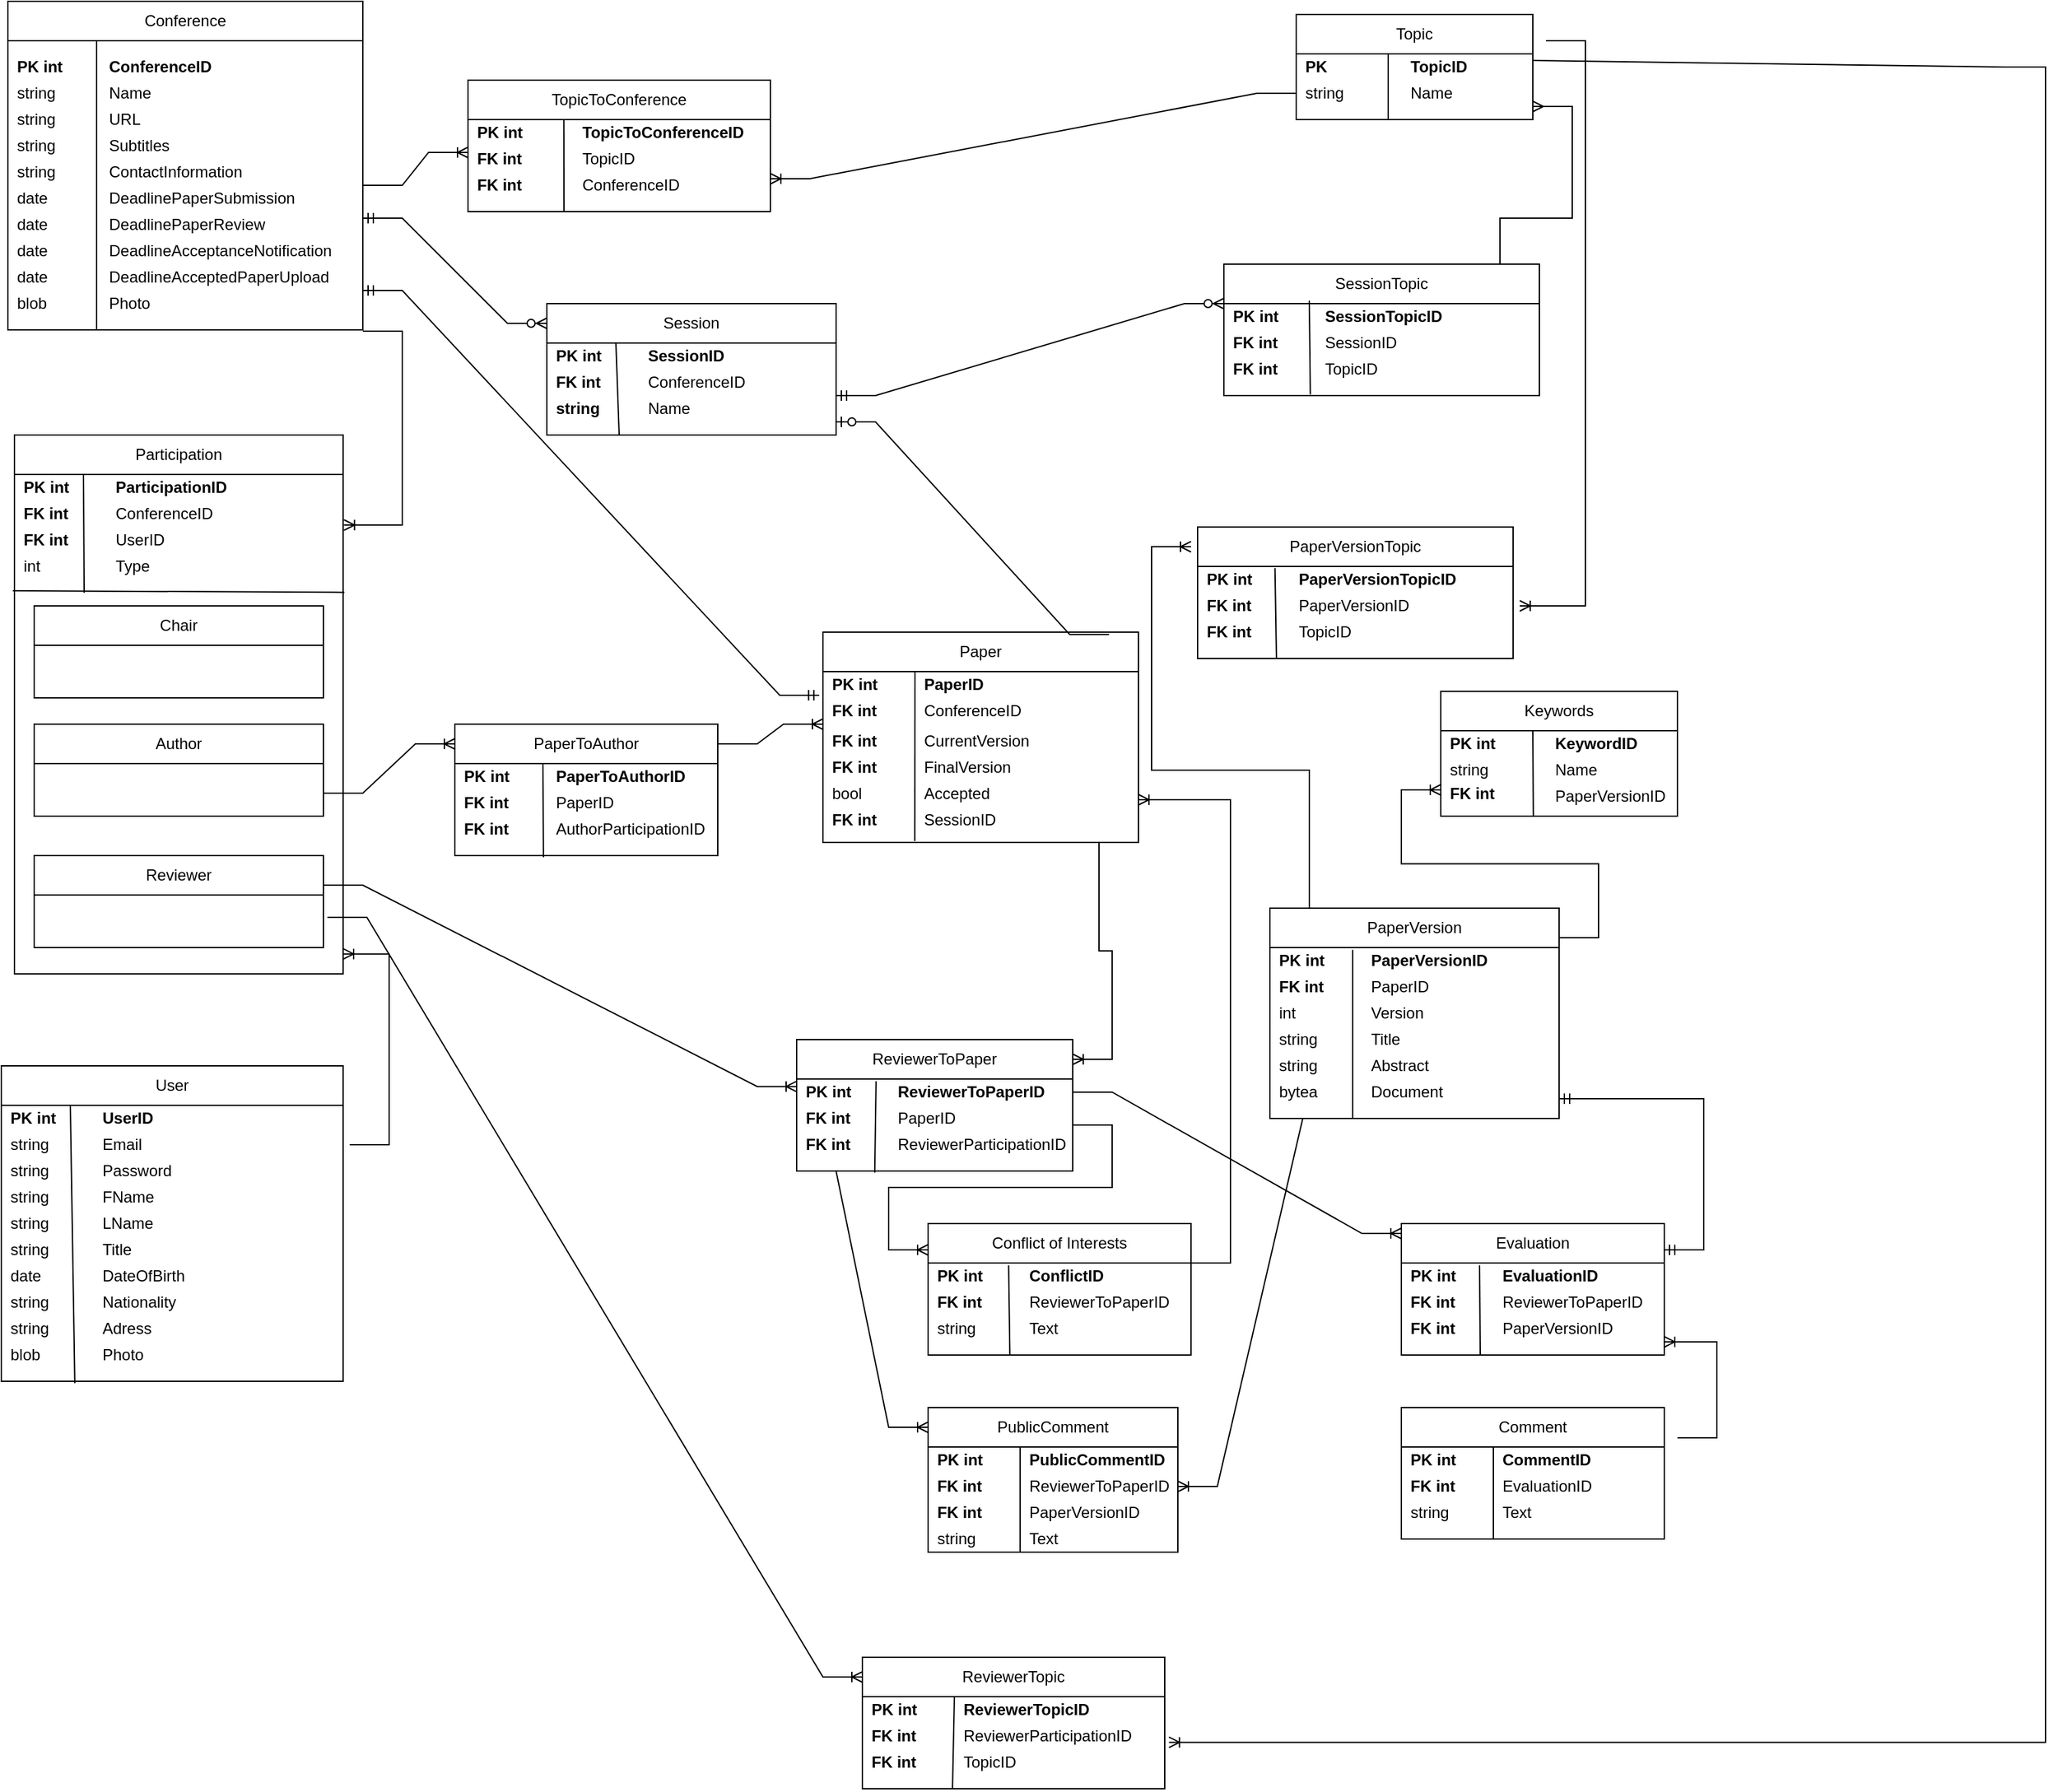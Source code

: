 <mxfile version="17.1.3" type="github">
  <diagram id="u2Ygboj-zfLdWeffpqkM" name="Page-1">
    <mxGraphModel dx="1422" dy="755" grid="1" gridSize="10" guides="1" tooltips="1" connect="1" arrows="1" fold="1" page="1" pageScale="1" pageWidth="850" pageHeight="1100" math="0" shadow="0">
      <root>
        <mxCell id="0" />
        <mxCell id="1" parent="0" />
        <mxCell id="QgBrxl4_QCWRq82KucZh-1" value="" style="rounded=0;whiteSpace=wrap;html=1;" parent="1" vertex="1">
          <mxGeometry x="20" y="30" width="270" height="250" as="geometry" />
        </mxCell>
        <mxCell id="QgBrxl4_QCWRq82KucZh-2" value="Conference" style="text;html=1;strokeColor=default;fillColor=none;align=center;verticalAlign=middle;whiteSpace=wrap;rounded=0;" parent="1" vertex="1">
          <mxGeometry x="20" y="30" width="270" height="30" as="geometry" />
        </mxCell>
        <mxCell id="QgBrxl4_QCWRq82KucZh-3" value="ConferenceID" style="text;html=1;strokeColor=none;fillColor=none;align=left;verticalAlign=middle;whiteSpace=wrap;rounded=0;spacingLeft=5;fontStyle=1" parent="1" vertex="1">
          <mxGeometry x="90" y="70" width="200" height="20" as="geometry" />
        </mxCell>
        <mxCell id="QgBrxl4_QCWRq82KucZh-5" value="Name" style="text;html=1;strokeColor=none;fillColor=none;align=left;verticalAlign=middle;whiteSpace=wrap;rounded=0;spacingLeft=5;" parent="1" vertex="1">
          <mxGeometry x="90" y="90" width="200" height="20" as="geometry" />
        </mxCell>
        <mxCell id="QgBrxl4_QCWRq82KucZh-6" value="URL" style="text;html=1;strokeColor=none;fillColor=none;align=left;verticalAlign=middle;whiteSpace=wrap;rounded=0;spacingLeft=5;" parent="1" vertex="1">
          <mxGeometry x="90" y="110" width="200" height="20" as="geometry" />
        </mxCell>
        <mxCell id="QgBrxl4_QCWRq82KucZh-7" value="Subtitles" style="text;html=1;strokeColor=none;fillColor=none;align=left;verticalAlign=middle;whiteSpace=wrap;rounded=0;spacingLeft=5;" parent="1" vertex="1">
          <mxGeometry x="90" y="130" width="200" height="20" as="geometry" />
        </mxCell>
        <mxCell id="QgBrxl4_QCWRq82KucZh-8" value="ContactInformation" style="text;html=1;strokeColor=none;fillColor=none;align=left;verticalAlign=middle;whiteSpace=wrap;rounded=0;spacingLeft=5;" parent="1" vertex="1">
          <mxGeometry x="90" y="150" width="200" height="20" as="geometry" />
        </mxCell>
        <mxCell id="QgBrxl4_QCWRq82KucZh-9" value="DeadlinePaperSubmission" style="text;html=1;strokeColor=none;fillColor=none;align=left;verticalAlign=middle;whiteSpace=wrap;rounded=0;spacingLeft=5;" parent="1" vertex="1">
          <mxGeometry x="90" y="170" width="200" height="20" as="geometry" />
        </mxCell>
        <mxCell id="QgBrxl4_QCWRq82KucZh-10" value="DeadlinePaperReview" style="text;html=1;strokeColor=none;fillColor=none;align=left;verticalAlign=middle;whiteSpace=wrap;rounded=0;spacingLeft=5;" parent="1" vertex="1">
          <mxGeometry x="90" y="190" width="200" height="20" as="geometry" />
        </mxCell>
        <mxCell id="QgBrxl4_QCWRq82KucZh-11" value="DeadlineAcceptanceNotification" style="text;html=1;strokeColor=none;fillColor=none;align=left;verticalAlign=middle;whiteSpace=wrap;rounded=0;spacingLeft=5;" parent="1" vertex="1">
          <mxGeometry x="90" y="210" width="200" height="20" as="geometry" />
        </mxCell>
        <mxCell id="QgBrxl4_QCWRq82KucZh-12" value="DeadlineAcceptedPaperUpload" style="text;html=1;strokeColor=none;fillColor=none;align=left;verticalAlign=middle;whiteSpace=wrap;rounded=0;spacingLeft=5;" parent="1" vertex="1">
          <mxGeometry x="90" y="230" width="200" height="20" as="geometry" />
        </mxCell>
        <mxCell id="QgBrxl4_QCWRq82KucZh-13" value="PK int" style="text;html=1;strokeColor=none;fillColor=none;align=left;verticalAlign=middle;whiteSpace=wrap;rounded=0;spacingLeft=5;fontStyle=1" parent="1" vertex="1">
          <mxGeometry x="20" y="70" width="70" height="20" as="geometry" />
        </mxCell>
        <mxCell id="QgBrxl4_QCWRq82KucZh-14" value="string" style="text;html=1;strokeColor=none;fillColor=none;align=left;verticalAlign=middle;whiteSpace=wrap;rounded=0;spacingLeft=5;" parent="1" vertex="1">
          <mxGeometry x="20" y="90" width="70" height="20" as="geometry" />
        </mxCell>
        <mxCell id="QgBrxl4_QCWRq82KucZh-15" value="string" style="text;html=1;strokeColor=none;fillColor=none;align=left;verticalAlign=middle;whiteSpace=wrap;rounded=0;spacingLeft=5;" parent="1" vertex="1">
          <mxGeometry x="20" y="110" width="70" height="20" as="geometry" />
        </mxCell>
        <mxCell id="QgBrxl4_QCWRq82KucZh-16" value="string" style="text;html=1;strokeColor=none;fillColor=none;align=left;verticalAlign=middle;whiteSpace=wrap;rounded=0;spacingLeft=5;" parent="1" vertex="1">
          <mxGeometry x="20" y="130" width="70" height="20" as="geometry" />
        </mxCell>
        <mxCell id="QgBrxl4_QCWRq82KucZh-17" value="string" style="text;html=1;strokeColor=none;fillColor=none;align=left;verticalAlign=middle;whiteSpace=wrap;rounded=0;spacingLeft=5;" parent="1" vertex="1">
          <mxGeometry x="20" y="150" width="70" height="20" as="geometry" />
        </mxCell>
        <mxCell id="QgBrxl4_QCWRq82KucZh-18" value="date" style="text;html=1;strokeColor=none;fillColor=none;align=left;verticalAlign=middle;whiteSpace=wrap;rounded=0;spacingLeft=5;" parent="1" vertex="1">
          <mxGeometry x="20" y="170" width="70" height="20" as="geometry" />
        </mxCell>
        <mxCell id="QgBrxl4_QCWRq82KucZh-19" value="date" style="text;html=1;strokeColor=none;fillColor=none;align=left;verticalAlign=middle;whiteSpace=wrap;rounded=0;spacingLeft=5;" parent="1" vertex="1">
          <mxGeometry x="20" y="190" width="70" height="20" as="geometry" />
        </mxCell>
        <mxCell id="QgBrxl4_QCWRq82KucZh-20" value="date" style="text;html=1;strokeColor=none;fillColor=none;align=left;verticalAlign=middle;whiteSpace=wrap;rounded=0;spacingLeft=5;" parent="1" vertex="1">
          <mxGeometry x="20" y="210" width="70" height="20" as="geometry" />
        </mxCell>
        <mxCell id="QgBrxl4_QCWRq82KucZh-21" value="date" style="text;html=1;strokeColor=none;fillColor=none;align=left;verticalAlign=middle;whiteSpace=wrap;rounded=0;spacingLeft=5;" parent="1" vertex="1">
          <mxGeometry x="20" y="230" width="70" height="20" as="geometry" />
        </mxCell>
        <mxCell id="QgBrxl4_QCWRq82KucZh-22" value="" style="endArrow=none;html=1;rounded=0;entryX=0.25;entryY=1;entryDx=0;entryDy=0;exitX=0.25;exitY=1;exitDx=0;exitDy=0;" parent="1" source="QgBrxl4_QCWRq82KucZh-1" target="QgBrxl4_QCWRq82KucZh-2" edge="1">
          <mxGeometry width="50" height="50" relative="1" as="geometry">
            <mxPoint x="400" y="360" as="sourcePoint" />
            <mxPoint x="450" y="310" as="targetPoint" />
          </mxGeometry>
        </mxCell>
        <mxCell id="QgBrxl4_QCWRq82KucZh-23" value="" style="rounded=0;whiteSpace=wrap;html=1;strokeColor=default;" parent="1" vertex="1">
          <mxGeometry x="1000" y="40" width="180" height="80" as="geometry" />
        </mxCell>
        <mxCell id="QgBrxl4_QCWRq82KucZh-24" value="Topic" style="text;html=1;strokeColor=default;fillColor=none;align=center;verticalAlign=middle;whiteSpace=wrap;rounded=0;" parent="1" vertex="1">
          <mxGeometry x="1000" y="40" width="180" height="30" as="geometry" />
        </mxCell>
        <mxCell id="QgBrxl4_QCWRq82KucZh-26" value="TopicID" style="text;html=1;strokeColor=none;fillColor=none;align=left;verticalAlign=middle;whiteSpace=wrap;rounded=0;spacingLeft=5;fontStyle=1" parent="1" vertex="1">
          <mxGeometry x="1080" y="70" width="100" height="20" as="geometry" />
        </mxCell>
        <mxCell id="QgBrxl4_QCWRq82KucZh-28" value="PK" style="text;html=1;strokeColor=none;fillColor=none;align=left;verticalAlign=middle;whiteSpace=wrap;rounded=0;spacingLeft=5;fontStyle=1" parent="1" vertex="1">
          <mxGeometry x="1000" y="70" width="70" height="20" as="geometry" />
        </mxCell>
        <mxCell id="QgBrxl4_QCWRq82KucZh-29" value="string" style="text;html=1;strokeColor=none;fillColor=none;align=left;verticalAlign=middle;whiteSpace=wrap;rounded=0;spacingLeft=5;fontStyle=0" parent="1" vertex="1">
          <mxGeometry x="1000" y="90" width="70" height="20" as="geometry" />
        </mxCell>
        <mxCell id="QgBrxl4_QCWRq82KucZh-31" value="Name" style="text;html=1;strokeColor=none;fillColor=none;align=left;verticalAlign=middle;whiteSpace=wrap;rounded=0;spacingLeft=5;fontStyle=0" parent="1" vertex="1">
          <mxGeometry x="1080" y="90" width="100" height="20" as="geometry" />
        </mxCell>
        <mxCell id="QgBrxl4_QCWRq82KucZh-32" value="" style="rounded=0;whiteSpace=wrap;html=1;strokeColor=default;" parent="1" vertex="1">
          <mxGeometry x="370" y="90" width="230" height="100" as="geometry" />
        </mxCell>
        <mxCell id="QgBrxl4_QCWRq82KucZh-33" value="TopicToConference" style="text;html=1;strokeColor=default;fillColor=none;align=center;verticalAlign=middle;whiteSpace=wrap;rounded=0;" parent="1" vertex="1">
          <mxGeometry x="370" y="90" width="230" height="30" as="geometry" />
        </mxCell>
        <mxCell id="QgBrxl4_QCWRq82KucZh-34" value="TopicToConferenceID" style="text;html=1;strokeColor=none;fillColor=none;align=left;verticalAlign=middle;whiteSpace=wrap;rounded=0;spacingLeft=5;fontStyle=1" parent="1" vertex="1">
          <mxGeometry x="450" y="120" width="110" height="20" as="geometry" />
        </mxCell>
        <mxCell id="QgBrxl4_QCWRq82KucZh-35" value="PK int" style="text;html=1;strokeColor=none;fillColor=none;align=left;verticalAlign=middle;whiteSpace=wrap;rounded=0;spacingLeft=5;fontStyle=1" parent="1" vertex="1">
          <mxGeometry x="370" y="120" width="70" height="20" as="geometry" />
        </mxCell>
        <mxCell id="QgBrxl4_QCWRq82KucZh-36" value="" style="endArrow=none;html=1;rounded=0;entryX=1;entryY=0;entryDx=0;entryDy=0;" parent="1" target="QgBrxl4_QCWRq82KucZh-28" edge="1">
          <mxGeometry width="50" height="50" relative="1" as="geometry">
            <mxPoint x="1070" y="120" as="sourcePoint" />
            <mxPoint x="820" y="290" as="targetPoint" />
          </mxGeometry>
        </mxCell>
        <mxCell id="QgBrxl4_QCWRq82KucZh-37" value="TopicID" style="text;html=1;strokeColor=none;fillColor=none;align=left;verticalAlign=middle;whiteSpace=wrap;rounded=0;spacingLeft=5;fontStyle=0" parent="1" vertex="1">
          <mxGeometry x="450" y="140" width="110" height="20" as="geometry" />
        </mxCell>
        <mxCell id="QgBrxl4_QCWRq82KucZh-38" value="FK int" style="text;html=1;strokeColor=none;fillColor=none;align=left;verticalAlign=middle;whiteSpace=wrap;rounded=0;spacingLeft=5;fontStyle=1" parent="1" vertex="1">
          <mxGeometry x="370" y="140" width="70" height="20" as="geometry" />
        </mxCell>
        <mxCell id="QgBrxl4_QCWRq82KucZh-39" value="ConferenceID" style="text;html=1;strokeColor=none;fillColor=none;align=left;verticalAlign=middle;whiteSpace=wrap;rounded=0;spacingLeft=5;fontStyle=0" parent="1" vertex="1">
          <mxGeometry x="450" y="160" width="110" height="20" as="geometry" />
        </mxCell>
        <mxCell id="QgBrxl4_QCWRq82KucZh-40" value="FK int" style="text;html=1;strokeColor=none;fillColor=none;align=left;verticalAlign=middle;whiteSpace=wrap;rounded=0;spacingLeft=5;fontStyle=1" parent="1" vertex="1">
          <mxGeometry x="370" y="160" width="70" height="20" as="geometry" />
        </mxCell>
        <mxCell id="QgBrxl4_QCWRq82KucZh-41" value="" style="edgeStyle=entityRelationEdgeStyle;fontSize=12;html=1;endArrow=ERoneToMany;rounded=0;exitX=1;exitY=0;exitDx=0;exitDy=0;entryX=0;entryY=0.25;entryDx=0;entryDy=0;" parent="1" source="QgBrxl4_QCWRq82KucZh-9" target="QgBrxl4_QCWRq82KucZh-38" edge="1">
          <mxGeometry width="100" height="100" relative="1" as="geometry">
            <mxPoint x="370" y="380" as="sourcePoint" />
            <mxPoint x="470" y="280" as="targetPoint" />
          </mxGeometry>
        </mxCell>
        <mxCell id="QgBrxl4_QCWRq82KucZh-42" value="" style="edgeStyle=entityRelationEdgeStyle;fontSize=12;html=1;endArrow=ERoneToMany;rounded=0;exitX=0;exitY=0.5;exitDx=0;exitDy=0;entryX=1;entryY=0.75;entryDx=0;entryDy=0;" parent="1" source="QgBrxl4_QCWRq82KucZh-29" target="QgBrxl4_QCWRq82KucZh-32" edge="1">
          <mxGeometry width="100" height="100" relative="1" as="geometry">
            <mxPoint x="370" y="380" as="sourcePoint" />
            <mxPoint x="470" y="280" as="targetPoint" />
          </mxGeometry>
        </mxCell>
        <mxCell id="QgBrxl4_QCWRq82KucZh-43" value="" style="endArrow=none;html=1;rounded=0;entryX=0.317;entryY=1;entryDx=0;entryDy=0;entryPerimeter=0;" parent="1" target="QgBrxl4_QCWRq82KucZh-33" edge="1">
          <mxGeometry width="50" height="50" relative="1" as="geometry">
            <mxPoint x="443" y="190" as="sourcePoint" />
            <mxPoint x="450" y="310" as="targetPoint" />
          </mxGeometry>
        </mxCell>
        <mxCell id="QgBrxl4_QCWRq82KucZh-44" value="" style="rounded=0;whiteSpace=wrap;html=1;strokeColor=default;" parent="1" vertex="1">
          <mxGeometry x="15" y="840" width="260" height="240" as="geometry" />
        </mxCell>
        <mxCell id="QgBrxl4_QCWRq82KucZh-45" value="User" style="text;html=1;strokeColor=default;fillColor=none;align=center;verticalAlign=middle;whiteSpace=wrap;rounded=0;" parent="1" vertex="1">
          <mxGeometry x="15" y="840" width="260" height="30" as="geometry" />
        </mxCell>
        <mxCell id="QgBrxl4_QCWRq82KucZh-48" value="UserID" style="text;html=1;strokeColor=none;fillColor=none;align=left;verticalAlign=middle;whiteSpace=wrap;rounded=0;spacingLeft=5;fontStyle=1" parent="1" vertex="1">
          <mxGeometry x="85" y="870" width="190" height="20" as="geometry" />
        </mxCell>
        <mxCell id="QgBrxl4_QCWRq82KucZh-49" value="PK int" style="text;html=1;strokeColor=none;fillColor=none;align=left;verticalAlign=middle;whiteSpace=wrap;rounded=0;spacingLeft=5;fontStyle=1" parent="1" vertex="1">
          <mxGeometry x="15" y="870" width="70" height="20" as="geometry" />
        </mxCell>
        <mxCell id="QgBrxl4_QCWRq82KucZh-50" value="FName" style="text;html=1;strokeColor=none;fillColor=none;align=left;verticalAlign=middle;whiteSpace=wrap;rounded=0;spacingLeft=5;fontStyle=0" parent="1" vertex="1">
          <mxGeometry x="85" y="930" width="190" height="20" as="geometry" />
        </mxCell>
        <mxCell id="QgBrxl4_QCWRq82KucZh-51" value="string" style="text;html=1;strokeColor=none;fillColor=none;align=left;verticalAlign=middle;whiteSpace=wrap;rounded=0;spacingLeft=5;fontStyle=0" parent="1" vertex="1">
          <mxGeometry x="15" y="930" width="70" height="20" as="geometry" />
        </mxCell>
        <mxCell id="QgBrxl4_QCWRq82KucZh-52" value="LName" style="text;html=1;strokeColor=none;fillColor=none;align=left;verticalAlign=middle;whiteSpace=wrap;rounded=0;spacingLeft=5;fontStyle=0" parent="1" vertex="1">
          <mxGeometry x="85" y="950" width="190" height="20" as="geometry" />
        </mxCell>
        <mxCell id="QgBrxl4_QCWRq82KucZh-53" value="string" style="text;html=1;strokeColor=none;fillColor=none;align=left;verticalAlign=middle;whiteSpace=wrap;rounded=0;spacingLeft=5;fontStyle=0" parent="1" vertex="1">
          <mxGeometry x="15" y="950" width="70" height="20" as="geometry" />
        </mxCell>
        <mxCell id="QgBrxl4_QCWRq82KucZh-54" value="Title" style="text;html=1;strokeColor=none;fillColor=none;align=left;verticalAlign=middle;whiteSpace=wrap;rounded=0;spacingLeft=5;fontStyle=0" parent="1" vertex="1">
          <mxGeometry x="85" y="970" width="190" height="20" as="geometry" />
        </mxCell>
        <mxCell id="QgBrxl4_QCWRq82KucZh-55" value="string" style="text;html=1;strokeColor=none;fillColor=none;align=left;verticalAlign=middle;whiteSpace=wrap;rounded=0;spacingLeft=5;fontStyle=0" parent="1" vertex="1">
          <mxGeometry x="15" y="970" width="70" height="20" as="geometry" />
        </mxCell>
        <mxCell id="QgBrxl4_QCWRq82KucZh-56" value="DateOfBirth" style="text;html=1;strokeColor=none;fillColor=none;align=left;verticalAlign=middle;whiteSpace=wrap;rounded=0;spacingLeft=5;fontStyle=0" parent="1" vertex="1">
          <mxGeometry x="85" y="990" width="190" height="20" as="geometry" />
        </mxCell>
        <mxCell id="QgBrxl4_QCWRq82KucZh-57" value="date" style="text;html=1;strokeColor=none;fillColor=none;align=left;verticalAlign=middle;whiteSpace=wrap;rounded=0;spacingLeft=5;fontStyle=0" parent="1" vertex="1">
          <mxGeometry x="15" y="990" width="70" height="20" as="geometry" />
        </mxCell>
        <mxCell id="QgBrxl4_QCWRq82KucZh-59" value="Nationality" style="text;html=1;strokeColor=none;fillColor=none;align=left;verticalAlign=middle;whiteSpace=wrap;rounded=0;spacingLeft=5;fontStyle=0" parent="1" vertex="1">
          <mxGeometry x="85" y="1010" width="190" height="20" as="geometry" />
        </mxCell>
        <mxCell id="QgBrxl4_QCWRq82KucZh-60" value="string" style="text;html=1;strokeColor=none;fillColor=none;align=left;verticalAlign=middle;whiteSpace=wrap;rounded=0;spacingLeft=5;fontStyle=0" parent="1" vertex="1">
          <mxGeometry x="15" y="1010" width="70" height="20" as="geometry" />
        </mxCell>
        <mxCell id="QgBrxl4_QCWRq82KucZh-61" value="Adress" style="text;html=1;strokeColor=none;fillColor=none;align=left;verticalAlign=middle;whiteSpace=wrap;rounded=0;spacingLeft=5;fontStyle=0" parent="1" vertex="1">
          <mxGeometry x="85" y="1030" width="190" height="20" as="geometry" />
        </mxCell>
        <mxCell id="QgBrxl4_QCWRq82KucZh-62" value="string" style="text;html=1;strokeColor=none;fillColor=none;align=left;verticalAlign=middle;whiteSpace=wrap;rounded=0;spacingLeft=5;fontStyle=0" parent="1" vertex="1">
          <mxGeometry x="15" y="1030" width="70" height="20" as="geometry" />
        </mxCell>
        <mxCell id="QgBrxl4_QCWRq82KucZh-76" value="Password" style="text;html=1;strokeColor=none;fillColor=none;align=left;verticalAlign=middle;whiteSpace=wrap;rounded=0;spacingLeft=5;fontStyle=0" parent="1" vertex="1">
          <mxGeometry x="85" y="910" width="190" height="20" as="geometry" />
        </mxCell>
        <mxCell id="QgBrxl4_QCWRq82KucZh-77" value="string" style="text;html=1;strokeColor=none;fillColor=none;align=left;verticalAlign=middle;whiteSpace=wrap;rounded=0;spacingLeft=5;fontStyle=0" parent="1" vertex="1">
          <mxGeometry x="15" y="910" width="70" height="20" as="geometry" />
        </mxCell>
        <mxCell id="QgBrxl4_QCWRq82KucZh-78" value="Email" style="text;html=1;strokeColor=none;fillColor=none;align=left;verticalAlign=middle;whiteSpace=wrap;rounded=0;spacingLeft=5;fontStyle=0" parent="1" vertex="1">
          <mxGeometry x="85" y="890" width="190" height="20" as="geometry" />
        </mxCell>
        <mxCell id="QgBrxl4_QCWRq82KucZh-79" value="string" style="text;html=1;strokeColor=none;fillColor=none;align=left;verticalAlign=middle;whiteSpace=wrap;rounded=0;spacingLeft=5;fontStyle=0" parent="1" vertex="1">
          <mxGeometry x="15" y="890" width="70" height="20" as="geometry" />
        </mxCell>
        <mxCell id="QgBrxl4_QCWRq82KucZh-80" value="" style="rounded=0;whiteSpace=wrap;html=1;strokeColor=default;" parent="1" vertex="1">
          <mxGeometry x="25" y="360" width="250" height="410" as="geometry" />
        </mxCell>
        <mxCell id="QgBrxl4_QCWRq82KucZh-81" value="Participation" style="text;html=1;strokeColor=default;fillColor=none;align=center;verticalAlign=middle;whiteSpace=wrap;rounded=0;" parent="1" vertex="1">
          <mxGeometry x="25" y="360" width="250" height="30" as="geometry" />
        </mxCell>
        <mxCell id="QgBrxl4_QCWRq82KucZh-84" value="" style="edgeStyle=entityRelationEdgeStyle;fontSize=12;html=1;endArrow=ERoneToMany;rounded=0;strokeColor=default;entryX=0.951;entryY=-0.075;entryDx=0;entryDy=0;entryPerimeter=0;" parent="1" target="QgBrxl4_QCWRq82KucZh-92" edge="1">
          <mxGeometry width="100" height="100" relative="1" as="geometry">
            <mxPoint x="290" y="281" as="sourcePoint" />
            <mxPoint x="205" y="170" as="targetPoint" />
          </mxGeometry>
        </mxCell>
        <mxCell id="QgBrxl4_QCWRq82KucZh-86" value="ParticipationID" style="text;html=1;strokeColor=none;fillColor=none;align=left;verticalAlign=middle;whiteSpace=wrap;rounded=0;spacingLeft=5;fontStyle=1" parent="1" vertex="1">
          <mxGeometry x="95" y="390" width="175" height="20" as="geometry" />
        </mxCell>
        <mxCell id="QgBrxl4_QCWRq82KucZh-87" value="PK int" style="text;html=1;strokeColor=none;fillColor=none;align=left;verticalAlign=middle;whiteSpace=wrap;rounded=0;spacingLeft=5;fontStyle=1" parent="1" vertex="1">
          <mxGeometry x="25" y="390" width="70" height="20" as="geometry" />
        </mxCell>
        <mxCell id="QgBrxl4_QCWRq82KucZh-88" value="ConferenceID" style="text;html=1;strokeColor=none;fillColor=none;align=left;verticalAlign=middle;whiteSpace=wrap;rounded=0;spacingLeft=5;fontStyle=0" parent="1" vertex="1">
          <mxGeometry x="95" y="410" width="190" height="20" as="geometry" />
        </mxCell>
        <mxCell id="QgBrxl4_QCWRq82KucZh-89" value="FK int" style="text;html=1;strokeColor=none;fillColor=none;align=left;verticalAlign=middle;whiteSpace=wrap;rounded=0;spacingLeft=5;fontStyle=1" parent="1" vertex="1">
          <mxGeometry x="25" y="410" width="70" height="20" as="geometry" />
        </mxCell>
        <mxCell id="QgBrxl4_QCWRq82KucZh-92" value="UserID" style="text;html=1;strokeColor=none;fillColor=none;align=left;verticalAlign=middle;whiteSpace=wrap;rounded=0;spacingLeft=5;fontStyle=0" parent="1" vertex="1">
          <mxGeometry x="95" y="430" width="190" height="20" as="geometry" />
        </mxCell>
        <mxCell id="QgBrxl4_QCWRq82KucZh-93" value="FK int" style="text;html=1;strokeColor=none;fillColor=none;align=left;verticalAlign=middle;whiteSpace=wrap;rounded=0;spacingLeft=5;fontStyle=1" parent="1" vertex="1">
          <mxGeometry x="25" y="430" width="70" height="20" as="geometry" />
        </mxCell>
        <mxCell id="QgBrxl4_QCWRq82KucZh-95" value="" style="edgeStyle=entityRelationEdgeStyle;fontSize=12;html=1;endArrow=ERoneToMany;rounded=0;strokeColor=default;entryX=1;entryY=0.963;entryDx=0;entryDy=0;entryPerimeter=0;" parent="1" target="QgBrxl4_QCWRq82KucZh-80" edge="1">
          <mxGeometry width="100" height="100" relative="1" as="geometry">
            <mxPoint x="280" y="900" as="sourcePoint" />
            <mxPoint x="500" y="730" as="targetPoint" />
          </mxGeometry>
        </mxCell>
        <mxCell id="QgBrxl4_QCWRq82KucZh-96" value="Type" style="text;html=1;strokeColor=none;fillColor=none;align=left;verticalAlign=middle;whiteSpace=wrap;rounded=0;spacingLeft=5;fontStyle=0" parent="1" vertex="1">
          <mxGeometry x="95" y="450" width="190" height="20" as="geometry" />
        </mxCell>
        <mxCell id="QgBrxl4_QCWRq82KucZh-97" value="int" style="text;html=1;strokeColor=none;fillColor=none;align=left;verticalAlign=middle;whiteSpace=wrap;rounded=0;spacingLeft=5;fontStyle=0" parent="1" vertex="1">
          <mxGeometry x="25" y="450" width="70" height="20" as="geometry" />
        </mxCell>
        <mxCell id="QgBrxl4_QCWRq82KucZh-98" value="" style="rounded=0;whiteSpace=wrap;html=1;strokeColor=default;" parent="1" vertex="1">
          <mxGeometry x="40" y="490" width="220" height="70" as="geometry" />
        </mxCell>
        <mxCell id="QgBrxl4_QCWRq82KucZh-99" value="Chair" style="text;html=1;strokeColor=default;fillColor=none;align=center;verticalAlign=middle;whiteSpace=wrap;rounded=0;" parent="1" vertex="1">
          <mxGeometry x="40" y="490" width="220" height="30" as="geometry" />
        </mxCell>
        <mxCell id="QgBrxl4_QCWRq82KucZh-102" value="" style="rounded=0;whiteSpace=wrap;html=1;strokeColor=default;" parent="1" vertex="1">
          <mxGeometry x="40" y="580" width="220" height="70" as="geometry" />
        </mxCell>
        <mxCell id="QgBrxl4_QCWRq82KucZh-103" value="Author" style="text;html=1;strokeColor=default;fillColor=none;align=center;verticalAlign=middle;whiteSpace=wrap;rounded=0;" parent="1" vertex="1">
          <mxGeometry x="40" y="580" width="220" height="30" as="geometry" />
        </mxCell>
        <mxCell id="QgBrxl4_QCWRq82KucZh-104" value="" style="rounded=0;whiteSpace=wrap;html=1;strokeColor=default;" parent="1" vertex="1">
          <mxGeometry x="40" y="680" width="220" height="70" as="geometry" />
        </mxCell>
        <mxCell id="QgBrxl4_QCWRq82KucZh-105" value="Reviewer" style="text;html=1;strokeColor=default;fillColor=none;align=center;verticalAlign=middle;whiteSpace=wrap;rounded=0;" parent="1" vertex="1">
          <mxGeometry x="40" y="680" width="220" height="30" as="geometry" />
        </mxCell>
        <mxCell id="QgBrxl4_QCWRq82KucZh-106" value="" style="rounded=0;whiteSpace=wrap;html=1;strokeColor=default;" parent="1" vertex="1">
          <mxGeometry x="670" y="1290" width="230" height="100" as="geometry" />
        </mxCell>
        <mxCell id="QgBrxl4_QCWRq82KucZh-107" value="ReviewerTopic" style="text;html=1;strokeColor=default;fillColor=none;align=center;verticalAlign=middle;whiteSpace=wrap;rounded=0;" parent="1" vertex="1">
          <mxGeometry x="670" y="1290" width="230" height="30" as="geometry" />
        </mxCell>
        <mxCell id="QgBrxl4_QCWRq82KucZh-108" value="ReviewerTopicID" style="text;html=1;strokeColor=none;fillColor=none;align=left;verticalAlign=middle;whiteSpace=wrap;rounded=0;spacingLeft=5;fontStyle=1" parent="1" vertex="1">
          <mxGeometry x="740" y="1320" width="150" height="20" as="geometry" />
        </mxCell>
        <mxCell id="QgBrxl4_QCWRq82KucZh-109" value="PK int" style="text;html=1;strokeColor=none;fillColor=none;align=left;verticalAlign=middle;whiteSpace=wrap;rounded=0;spacingLeft=5;fontStyle=1" parent="1" vertex="1">
          <mxGeometry x="670" y="1320" width="70" height="20" as="geometry" />
        </mxCell>
        <mxCell id="QgBrxl4_QCWRq82KucZh-110" value="ReviewerParticipationID" style="text;html=1;strokeColor=none;fillColor=none;align=left;verticalAlign=middle;whiteSpace=wrap;rounded=0;spacingLeft=5;fontStyle=0" parent="1" vertex="1">
          <mxGeometry x="740" y="1340" width="150" height="20" as="geometry" />
        </mxCell>
        <mxCell id="QgBrxl4_QCWRq82KucZh-111" value="FK int" style="text;html=1;strokeColor=none;fillColor=none;align=left;verticalAlign=middle;whiteSpace=wrap;rounded=0;spacingLeft=5;fontStyle=1" parent="1" vertex="1">
          <mxGeometry x="670" y="1340" width="70" height="20" as="geometry" />
        </mxCell>
        <mxCell id="QgBrxl4_QCWRq82KucZh-112" value="TopicID" style="text;html=1;strokeColor=none;fillColor=none;align=left;verticalAlign=middle;whiteSpace=wrap;rounded=0;spacingLeft=5;fontStyle=0" parent="1" vertex="1">
          <mxGeometry x="740" y="1360" width="150" height="20" as="geometry" />
        </mxCell>
        <mxCell id="QgBrxl4_QCWRq82KucZh-113" value="FK int" style="text;html=1;strokeColor=none;fillColor=none;align=left;verticalAlign=middle;whiteSpace=wrap;rounded=0;spacingLeft=5;fontStyle=1" parent="1" vertex="1">
          <mxGeometry x="670" y="1360" width="70" height="20" as="geometry" />
        </mxCell>
        <mxCell id="QgBrxl4_QCWRq82KucZh-114" value="" style="edgeStyle=entityRelationEdgeStyle;fontSize=12;html=1;endArrow=ERoneToMany;rounded=0;strokeColor=default;entryX=1.014;entryY=0.647;entryDx=0;entryDy=0;entryPerimeter=0;" parent="1" target="QgBrxl4_QCWRq82KucZh-106" edge="1">
          <mxGeometry width="100" height="100" relative="1" as="geometry">
            <mxPoint x="1540" y="80" as="sourcePoint" />
            <mxPoint x="1390" y="1300" as="targetPoint" />
          </mxGeometry>
        </mxCell>
        <mxCell id="QgBrxl4_QCWRq82KucZh-115" value="" style="edgeStyle=entityRelationEdgeStyle;fontSize=12;html=1;endArrow=ERoneToMany;rounded=0;strokeColor=default;exitX=1.014;exitY=0.671;exitDx=0;exitDy=0;entryX=0;entryY=0.5;entryDx=0;entryDy=0;exitPerimeter=0;" parent="1" source="QgBrxl4_QCWRq82KucZh-104" target="QgBrxl4_QCWRq82KucZh-107" edge="1">
          <mxGeometry width="100" height="100" relative="1" as="geometry">
            <mxPoint x="430" y="740" as="sourcePoint" />
            <mxPoint x="530" y="640" as="targetPoint" />
          </mxGeometry>
        </mxCell>
        <mxCell id="QgBrxl4_QCWRq82KucZh-116" value="" style="rounded=0;whiteSpace=wrap;html=1;strokeColor=default;" parent="1" vertex="1">
          <mxGeometry x="640" y="510" width="240" height="160" as="geometry" />
        </mxCell>
        <mxCell id="QgBrxl4_QCWRq82KucZh-117" value="Paper" style="text;html=1;strokeColor=default;fillColor=none;align=center;verticalAlign=middle;whiteSpace=wrap;rounded=0;" parent="1" vertex="1">
          <mxGeometry x="640" y="510" width="240" height="30" as="geometry" />
        </mxCell>
        <mxCell id="QgBrxl4_QCWRq82KucZh-118" value="PaperID" style="text;html=1;strokeColor=none;fillColor=none;align=left;verticalAlign=middle;whiteSpace=wrap;rounded=0;spacingLeft=5;fontStyle=1" parent="1" vertex="1">
          <mxGeometry x="710" y="540" width="170" height="20" as="geometry" />
        </mxCell>
        <mxCell id="QgBrxl4_QCWRq82KucZh-119" value="PK int" style="text;html=1;strokeColor=none;fillColor=none;align=left;verticalAlign=middle;whiteSpace=wrap;rounded=0;spacingLeft=5;fontStyle=1" parent="1" vertex="1">
          <mxGeometry x="640" y="540" width="70" height="20" as="geometry" />
        </mxCell>
        <mxCell id="QgBrxl4_QCWRq82KucZh-121" value="" style="rounded=0;whiteSpace=wrap;html=1;strokeColor=default;" parent="1" vertex="1">
          <mxGeometry x="925" y="430" width="240" height="100" as="geometry" />
        </mxCell>
        <mxCell id="QgBrxl4_QCWRq82KucZh-122" value="PaperVersionTopic" style="text;html=1;strokeColor=default;fillColor=none;align=center;verticalAlign=middle;whiteSpace=wrap;rounded=0;" parent="1" vertex="1">
          <mxGeometry x="925" y="430" width="240" height="30" as="geometry" />
        </mxCell>
        <mxCell id="QgBrxl4_QCWRq82KucZh-123" value="PaperVersionTopicID" style="text;html=1;strokeColor=none;fillColor=none;align=left;verticalAlign=middle;whiteSpace=wrap;rounded=0;spacingLeft=5;fontStyle=1" parent="1" vertex="1">
          <mxGeometry x="995" y="460" width="150" height="20" as="geometry" />
        </mxCell>
        <mxCell id="QgBrxl4_QCWRq82KucZh-124" value="PK int" style="text;html=1;strokeColor=none;fillColor=none;align=left;verticalAlign=middle;whiteSpace=wrap;rounded=0;spacingLeft=5;fontStyle=1" parent="1" vertex="1">
          <mxGeometry x="925" y="460" width="70" height="20" as="geometry" />
        </mxCell>
        <mxCell id="QgBrxl4_QCWRq82KucZh-125" value="PaperVersionID" style="text;html=1;strokeColor=none;fillColor=none;align=left;verticalAlign=middle;whiteSpace=wrap;rounded=0;spacingLeft=5;fontStyle=0" parent="1" vertex="1">
          <mxGeometry x="995" y="480" width="150" height="20" as="geometry" />
        </mxCell>
        <mxCell id="QgBrxl4_QCWRq82KucZh-126" value="FK int" style="text;html=1;strokeColor=none;fillColor=none;align=left;verticalAlign=middle;whiteSpace=wrap;rounded=0;spacingLeft=5;fontStyle=1" parent="1" vertex="1">
          <mxGeometry x="925" y="480" width="70" height="20" as="geometry" />
        </mxCell>
        <mxCell id="QgBrxl4_QCWRq82KucZh-127" value="TopicID" style="text;html=1;strokeColor=none;fillColor=none;align=left;verticalAlign=middle;whiteSpace=wrap;rounded=0;spacingLeft=5;fontStyle=0" parent="1" vertex="1">
          <mxGeometry x="995" y="500" width="150" height="20" as="geometry" />
        </mxCell>
        <mxCell id="QgBrxl4_QCWRq82KucZh-128" value="FK int" style="text;html=1;strokeColor=none;fillColor=none;align=left;verticalAlign=middle;whiteSpace=wrap;rounded=0;spacingLeft=5;fontStyle=1" parent="1" vertex="1">
          <mxGeometry x="925" y="500" width="70" height="20" as="geometry" />
        </mxCell>
        <mxCell id="QgBrxl4_QCWRq82KucZh-129" value="" style="edgeStyle=entityRelationEdgeStyle;fontSize=12;html=1;endArrow=ERoneToMany;rounded=0;strokeColor=default;exitX=0;exitY=0.75;exitDx=0;exitDy=0;" parent="1" source="QgBrxl4_QCWRq82KucZh-189" edge="1">
          <mxGeometry width="100" height="100" relative="1" as="geometry">
            <mxPoint x="640" y="675" as="sourcePoint" />
            <mxPoint x="920" y="445" as="targetPoint" />
          </mxGeometry>
        </mxCell>
        <mxCell id="QgBrxl4_QCWRq82KucZh-130" value="" style="edgeStyle=entityRelationEdgeStyle;fontSize=12;html=1;endArrow=ERmany;rounded=0;strokeColor=default;entryX=1;entryY=1;entryDx=0;entryDy=0;exitX=1;exitY=0.5;exitDx=0;exitDy=0;" parent="1" source="QgBrxl4_QCWRq82KucZh-141" target="QgBrxl4_QCWRq82KucZh-31" edge="1">
          <mxGeometry width="100" height="100" relative="1" as="geometry">
            <mxPoint x="940" y="270" as="sourcePoint" />
            <mxPoint x="860" y="170" as="targetPoint" />
          </mxGeometry>
        </mxCell>
        <mxCell id="QgBrxl4_QCWRq82KucZh-131" value="" style="rounded=0;whiteSpace=wrap;html=1;strokeColor=default;" parent="1" vertex="1">
          <mxGeometry x="430" y="260" width="220" height="100" as="geometry" />
        </mxCell>
        <mxCell id="QgBrxl4_QCWRq82KucZh-132" value="Session" style="text;html=1;strokeColor=default;fillColor=none;align=center;verticalAlign=middle;whiteSpace=wrap;rounded=0;" parent="1" vertex="1">
          <mxGeometry x="430" y="260" width="220" height="30" as="geometry" />
        </mxCell>
        <mxCell id="QgBrxl4_QCWRq82KucZh-133" value="SessionID" style="text;html=1;strokeColor=none;fillColor=none;align=left;verticalAlign=middle;whiteSpace=wrap;rounded=0;spacingLeft=5;fontStyle=1" parent="1" vertex="1">
          <mxGeometry x="500" y="290" width="150" height="20" as="geometry" />
        </mxCell>
        <mxCell id="QgBrxl4_QCWRq82KucZh-134" value="PK int" style="text;html=1;strokeColor=none;fillColor=none;align=left;verticalAlign=middle;whiteSpace=wrap;rounded=0;spacingLeft=5;fontStyle=1" parent="1" vertex="1">
          <mxGeometry x="430" y="290" width="70" height="20" as="geometry" />
        </mxCell>
        <mxCell id="QgBrxl4_QCWRq82KucZh-135" value="ConferenceID" style="text;html=1;strokeColor=none;fillColor=none;align=left;verticalAlign=middle;whiteSpace=wrap;rounded=0;spacingLeft=5;fontStyle=0" parent="1" vertex="1">
          <mxGeometry x="500" y="310" width="150" height="20" as="geometry" />
        </mxCell>
        <mxCell id="QgBrxl4_QCWRq82KucZh-136" value="FK int" style="text;html=1;strokeColor=none;fillColor=none;align=left;verticalAlign=middle;whiteSpace=wrap;rounded=0;spacingLeft=5;fontStyle=1" parent="1" vertex="1">
          <mxGeometry x="430" y="310" width="70" height="20" as="geometry" />
        </mxCell>
        <mxCell id="QgBrxl4_QCWRq82KucZh-137" value="Name" style="text;html=1;strokeColor=none;fillColor=none;align=left;verticalAlign=middle;whiteSpace=wrap;rounded=0;spacingLeft=5;fontStyle=0" parent="1" vertex="1">
          <mxGeometry x="500" y="330" width="150" height="20" as="geometry" />
        </mxCell>
        <mxCell id="QgBrxl4_QCWRq82KucZh-138" value="string" style="text;html=1;strokeColor=none;fillColor=none;align=left;verticalAlign=middle;whiteSpace=wrap;rounded=0;spacingLeft=5;fontStyle=1" parent="1" vertex="1">
          <mxGeometry x="430" y="330" width="70" height="20" as="geometry" />
        </mxCell>
        <mxCell id="QgBrxl4_QCWRq82KucZh-139" value="" style="edgeStyle=entityRelationEdgeStyle;fontSize=12;html=1;endArrow=ERzeroToMany;startArrow=ERmandOne;rounded=0;strokeColor=default;exitX=1;exitY=0.25;exitDx=0;exitDy=0;entryX=0;entryY=0.5;entryDx=0;entryDy=0;" parent="1" source="QgBrxl4_QCWRq82KucZh-10" target="QgBrxl4_QCWRq82KucZh-132" edge="1">
          <mxGeometry width="100" height="100" relative="1" as="geometry">
            <mxPoint x="400" y="470" as="sourcePoint" />
            <mxPoint x="500" y="370" as="targetPoint" />
          </mxGeometry>
        </mxCell>
        <mxCell id="QgBrxl4_QCWRq82KucZh-141" value="" style="rounded=0;whiteSpace=wrap;html=1;strokeColor=default;" parent="1" vertex="1">
          <mxGeometry x="945" y="230" width="240" height="100" as="geometry" />
        </mxCell>
        <mxCell id="QgBrxl4_QCWRq82KucZh-142" value="SessionTopic" style="text;html=1;strokeColor=default;fillColor=none;align=center;verticalAlign=middle;whiteSpace=wrap;rounded=0;" parent="1" vertex="1">
          <mxGeometry x="945" y="230" width="240" height="30" as="geometry" />
        </mxCell>
        <mxCell id="QgBrxl4_QCWRq82KucZh-143" value="SessionTopicID" style="text;html=1;strokeColor=none;fillColor=none;align=left;verticalAlign=middle;whiteSpace=wrap;rounded=0;spacingLeft=5;fontStyle=1" parent="1" vertex="1">
          <mxGeometry x="1015" y="260" width="150" height="20" as="geometry" />
        </mxCell>
        <mxCell id="QgBrxl4_QCWRq82KucZh-144" value="PK int" style="text;html=1;strokeColor=none;fillColor=none;align=left;verticalAlign=middle;whiteSpace=wrap;rounded=0;spacingLeft=5;fontStyle=1" parent="1" vertex="1">
          <mxGeometry x="945" y="260" width="70" height="20" as="geometry" />
        </mxCell>
        <mxCell id="QgBrxl4_QCWRq82KucZh-145" value="SessionID" style="text;html=1;strokeColor=none;fillColor=none;align=left;verticalAlign=middle;whiteSpace=wrap;rounded=0;spacingLeft=5;fontStyle=0" parent="1" vertex="1">
          <mxGeometry x="1015" y="280" width="150" height="20" as="geometry" />
        </mxCell>
        <mxCell id="QgBrxl4_QCWRq82KucZh-146" value="FK int" style="text;html=1;strokeColor=none;fillColor=none;align=left;verticalAlign=middle;whiteSpace=wrap;rounded=0;spacingLeft=5;fontStyle=1" parent="1" vertex="1">
          <mxGeometry x="945" y="280" width="70" height="20" as="geometry" />
        </mxCell>
        <mxCell id="QgBrxl4_QCWRq82KucZh-147" value="TopicID" style="text;html=1;strokeColor=none;fillColor=none;align=left;verticalAlign=middle;whiteSpace=wrap;rounded=0;spacingLeft=5;fontStyle=0" parent="1" vertex="1">
          <mxGeometry x="1015" y="300" width="150" height="20" as="geometry" />
        </mxCell>
        <mxCell id="QgBrxl4_QCWRq82KucZh-148" value="FK int" style="text;html=1;strokeColor=none;fillColor=none;align=left;verticalAlign=middle;whiteSpace=wrap;rounded=0;spacingLeft=5;fontStyle=1" parent="1" vertex="1">
          <mxGeometry x="945" y="300" width="70" height="20" as="geometry" />
        </mxCell>
        <mxCell id="QgBrxl4_QCWRq82KucZh-149" value="" style="edgeStyle=entityRelationEdgeStyle;fontSize=12;html=1;endArrow=ERzeroToMany;startArrow=ERmandOne;rounded=0;strokeColor=default;exitX=1;exitY=0;exitDx=0;exitDy=0;entryX=0;entryY=0;entryDx=0;entryDy=0;" parent="1" source="QgBrxl4_QCWRq82KucZh-137" target="QgBrxl4_QCWRq82KucZh-144" edge="1">
          <mxGeometry width="100" height="100" relative="1" as="geometry">
            <mxPoint x="670" y="430" as="sourcePoint" />
            <mxPoint x="770" y="330" as="targetPoint" />
          </mxGeometry>
        </mxCell>
        <mxCell id="QgBrxl4_QCWRq82KucZh-150" value="" style="edgeStyle=entityRelationEdgeStyle;fontSize=12;html=1;endArrow=ERmandOne;startArrow=ERmandOne;rounded=0;strokeColor=default;exitX=1;exitY=1;exitDx=0;exitDy=0;entryX=-0.012;entryY=0.3;entryDx=0;entryDy=0;entryPerimeter=0;" parent="1" source="QgBrxl4_QCWRq82KucZh-12" target="QgBrxl4_QCWRq82KucZh-116" edge="1">
          <mxGeometry width="100" height="100" relative="1" as="geometry">
            <mxPoint x="350" y="460" as="sourcePoint" />
            <mxPoint x="450" y="360" as="targetPoint" />
          </mxGeometry>
        </mxCell>
        <mxCell id="QgBrxl4_QCWRq82KucZh-151" value="" style="edgeStyle=entityRelationEdgeStyle;fontSize=12;html=1;endArrow=ERzeroToOne;endFill=1;rounded=0;strokeColor=default;exitX=0.907;exitY=0.057;exitDx=0;exitDy=0;entryX=1;entryY=1;entryDx=0;entryDy=0;exitPerimeter=0;" parent="1" source="QgBrxl4_QCWRq82KucZh-117" target="QgBrxl4_QCWRq82KucZh-137" edge="1">
          <mxGeometry width="100" height="100" relative="1" as="geometry">
            <mxPoint x="350" y="170" as="sourcePoint" />
            <mxPoint x="430" y="330" as="targetPoint" />
          </mxGeometry>
        </mxCell>
        <mxCell id="QgBrxl4_QCWRq82KucZh-160" value="ConferenceID" style="text;html=1;strokeColor=none;fillColor=none;align=left;verticalAlign=middle;whiteSpace=wrap;rounded=0;spacingLeft=5;fontStyle=0" parent="1" vertex="1">
          <mxGeometry x="710" y="560" width="170" height="20" as="geometry" />
        </mxCell>
        <mxCell id="QgBrxl4_QCWRq82KucZh-161" value="FK int" style="text;html=1;strokeColor=none;fillColor=none;align=left;verticalAlign=middle;whiteSpace=wrap;rounded=0;spacingLeft=5;fontStyle=1" parent="1" vertex="1">
          <mxGeometry x="640" y="560" width="70" height="20" as="geometry" />
        </mxCell>
        <mxCell id="QgBrxl4_QCWRq82KucZh-169" value="" style="rounded=0;whiteSpace=wrap;html=1;strokeColor=default;" parent="1" vertex="1">
          <mxGeometry x="360" y="580" width="200" height="100" as="geometry" />
        </mxCell>
        <mxCell id="QgBrxl4_QCWRq82KucZh-170" value="PaperToAuthor" style="text;html=1;strokeColor=default;fillColor=none;align=center;verticalAlign=middle;whiteSpace=wrap;rounded=0;" parent="1" vertex="1">
          <mxGeometry x="360" y="580" width="200" height="30" as="geometry" />
        </mxCell>
        <mxCell id="QgBrxl4_QCWRq82KucZh-171" value="PaperToAuthorID" style="text;html=1;strokeColor=none;fillColor=none;align=left;verticalAlign=middle;whiteSpace=wrap;rounded=0;spacingLeft=5;fontStyle=1" parent="1" vertex="1">
          <mxGeometry x="430" y="610" width="130" height="20" as="geometry" />
        </mxCell>
        <mxCell id="QgBrxl4_QCWRq82KucZh-172" value="PK int" style="text;html=1;strokeColor=none;fillColor=none;align=left;verticalAlign=middle;whiteSpace=wrap;rounded=0;spacingLeft=5;fontStyle=1" parent="1" vertex="1">
          <mxGeometry x="360" y="610" width="70" height="20" as="geometry" />
        </mxCell>
        <mxCell id="QgBrxl4_QCWRq82KucZh-173" value="PaperID" style="text;html=1;strokeColor=none;fillColor=none;align=left;verticalAlign=middle;whiteSpace=wrap;rounded=0;spacingLeft=5;fontStyle=0" parent="1" vertex="1">
          <mxGeometry x="430" y="630" width="130" height="20" as="geometry" />
        </mxCell>
        <mxCell id="QgBrxl4_QCWRq82KucZh-174" value="FK int" style="text;html=1;strokeColor=none;fillColor=none;align=left;verticalAlign=middle;whiteSpace=wrap;rounded=0;spacingLeft=5;fontStyle=1" parent="1" vertex="1">
          <mxGeometry x="360" y="630" width="70" height="20" as="geometry" />
        </mxCell>
        <mxCell id="QgBrxl4_QCWRq82KucZh-177" value="AuthorParticipationID" style="text;html=1;strokeColor=none;fillColor=none;align=left;verticalAlign=middle;whiteSpace=wrap;rounded=0;spacingLeft=5;fontStyle=0" parent="1" vertex="1">
          <mxGeometry x="430" y="650" width="130" height="20" as="geometry" />
        </mxCell>
        <mxCell id="QgBrxl4_QCWRq82KucZh-178" value="FK int" style="text;html=1;strokeColor=none;fillColor=none;align=left;verticalAlign=middle;whiteSpace=wrap;rounded=0;spacingLeft=5;fontStyle=1" parent="1" vertex="1">
          <mxGeometry x="360" y="650" width="70" height="20" as="geometry" />
        </mxCell>
        <mxCell id="QgBrxl4_QCWRq82KucZh-180" value="" style="edgeStyle=entityRelationEdgeStyle;fontSize=12;html=1;endArrow=ERoneToMany;rounded=0;strokeColor=default;exitX=1;exitY=0.75;exitDx=0;exitDy=0;entryX=0;entryY=0.5;entryDx=0;entryDy=0;" parent="1" source="QgBrxl4_QCWRq82KucZh-102" target="QgBrxl4_QCWRq82KucZh-170" edge="1">
          <mxGeometry width="100" height="100" relative="1" as="geometry">
            <mxPoint x="690" y="670" as="sourcePoint" />
            <mxPoint x="790" y="570" as="targetPoint" />
          </mxGeometry>
        </mxCell>
        <mxCell id="QgBrxl4_QCWRq82KucZh-181" value="" style="edgeStyle=entityRelationEdgeStyle;fontSize=12;html=1;endArrow=ERoneToMany;rounded=0;strokeColor=default;exitX=1;exitY=0.5;exitDx=0;exitDy=0;entryX=0;entryY=0;entryDx=0;entryDy=0;" parent="1" source="QgBrxl4_QCWRq82KucZh-170" edge="1">
          <mxGeometry width="100" height="100" relative="1" as="geometry">
            <mxPoint x="600" y="800" as="sourcePoint" />
            <mxPoint x="640" y="580" as="targetPoint" />
          </mxGeometry>
        </mxCell>
        <mxCell id="QgBrxl4_QCWRq82KucZh-184" value="" style="rounded=0;whiteSpace=wrap;html=1;strokeColor=default;" parent="1" vertex="1">
          <mxGeometry x="980" y="720" width="220" height="160" as="geometry" />
        </mxCell>
        <mxCell id="QgBrxl4_QCWRq82KucZh-185" value="PaperVersion" style="text;html=1;strokeColor=default;fillColor=none;align=center;verticalAlign=middle;whiteSpace=wrap;rounded=0;" parent="1" vertex="1">
          <mxGeometry x="980" y="720" width="220" height="30" as="geometry" />
        </mxCell>
        <mxCell id="QgBrxl4_QCWRq82KucZh-186" value="PaperVersionID" style="text;html=1;strokeColor=none;fillColor=none;align=left;verticalAlign=middle;whiteSpace=wrap;rounded=0;spacingLeft=5;fontStyle=1" parent="1" vertex="1">
          <mxGeometry x="1050" y="750" width="150" height="20" as="geometry" />
        </mxCell>
        <mxCell id="QgBrxl4_QCWRq82KucZh-187" value="PK int" style="text;html=1;strokeColor=none;fillColor=none;align=left;verticalAlign=middle;whiteSpace=wrap;rounded=0;spacingLeft=5;fontStyle=1" parent="1" vertex="1">
          <mxGeometry x="980" y="750" width="70" height="20" as="geometry" />
        </mxCell>
        <mxCell id="QgBrxl4_QCWRq82KucZh-188" value="PaperID" style="text;html=1;strokeColor=none;fillColor=none;align=left;verticalAlign=middle;whiteSpace=wrap;rounded=0;spacingLeft=5;fontStyle=0" parent="1" vertex="1">
          <mxGeometry x="1050" y="770" width="150" height="20" as="geometry" />
        </mxCell>
        <mxCell id="QgBrxl4_QCWRq82KucZh-189" value="FK int" style="text;html=1;strokeColor=none;fillColor=none;align=left;verticalAlign=middle;whiteSpace=wrap;rounded=0;spacingLeft=5;fontStyle=1" parent="1" vertex="1">
          <mxGeometry x="980" y="770" width="70" height="20" as="geometry" />
        </mxCell>
        <mxCell id="QgBrxl4_QCWRq82KucZh-190" value="CurrentVersion" style="text;html=1;strokeColor=none;fillColor=none;align=left;verticalAlign=middle;whiteSpace=wrap;rounded=0;spacingLeft=5;fontStyle=0" parent="1" vertex="1">
          <mxGeometry x="710" y="582.5" width="170" height="20" as="geometry" />
        </mxCell>
        <mxCell id="QgBrxl4_QCWRq82KucZh-191" value="FK int" style="text;html=1;strokeColor=none;fillColor=none;align=left;verticalAlign=middle;whiteSpace=wrap;rounded=0;spacingLeft=5;fontStyle=1" parent="1" vertex="1">
          <mxGeometry x="640" y="582.5" width="70" height="20" as="geometry" />
        </mxCell>
        <mxCell id="QgBrxl4_QCWRq82KucZh-192" value="Version" style="text;html=1;strokeColor=none;fillColor=none;align=left;verticalAlign=middle;whiteSpace=wrap;rounded=0;spacingLeft=5;fontStyle=0" parent="1" vertex="1">
          <mxGeometry x="1050" y="790" width="150" height="20" as="geometry" />
        </mxCell>
        <mxCell id="QgBrxl4_QCWRq82KucZh-193" value="int" style="text;html=1;strokeColor=none;fillColor=none;align=left;verticalAlign=middle;whiteSpace=wrap;rounded=0;spacingLeft=5;fontStyle=0" parent="1" vertex="1">
          <mxGeometry x="980" y="790" width="70" height="20" as="geometry" />
        </mxCell>
        <mxCell id="QgBrxl4_QCWRq82KucZh-194" value="" style="edgeStyle=entityRelationEdgeStyle;fontSize=12;html=1;endArrow=ERoneToMany;rounded=0;strokeColor=default;entryX=1.021;entryY=0.6;entryDx=0;entryDy=0;entryPerimeter=0;" parent="1" target="QgBrxl4_QCWRq82KucZh-121" edge="1">
          <mxGeometry width="100" height="100" relative="1" as="geometry">
            <mxPoint x="1190" y="60" as="sourcePoint" />
            <mxPoint x="1230" y="490" as="targetPoint" />
          </mxGeometry>
        </mxCell>
        <mxCell id="QgBrxl4_QCWRq82KucZh-196" value="" style="rounded=0;whiteSpace=wrap;html=1;strokeColor=default;" parent="1" vertex="1">
          <mxGeometry x="1110" y="555" width="180" height="95" as="geometry" />
        </mxCell>
        <mxCell id="QgBrxl4_QCWRq82KucZh-197" value="Keywords" style="text;html=1;strokeColor=default;fillColor=none;align=center;verticalAlign=middle;whiteSpace=wrap;rounded=0;" parent="1" vertex="1">
          <mxGeometry x="1110" y="555" width="180" height="30" as="geometry" />
        </mxCell>
        <mxCell id="QgBrxl4_QCWRq82KucZh-198" value="KeywordID" style="text;html=1;strokeColor=none;fillColor=none;align=left;verticalAlign=middle;whiteSpace=wrap;rounded=0;spacingLeft=5;fontStyle=1" parent="1" vertex="1">
          <mxGeometry x="1190" y="585" width="100" height="20" as="geometry" />
        </mxCell>
        <mxCell id="QgBrxl4_QCWRq82KucZh-199" value="PK int" style="text;html=1;strokeColor=none;fillColor=none;align=left;verticalAlign=middle;whiteSpace=wrap;rounded=0;spacingLeft=5;fontStyle=1" parent="1" vertex="1">
          <mxGeometry x="1110" y="585" width="70" height="20" as="geometry" />
        </mxCell>
        <mxCell id="QgBrxl4_QCWRq82KucZh-200" value="string" style="text;html=1;strokeColor=none;fillColor=none;align=left;verticalAlign=middle;whiteSpace=wrap;rounded=0;spacingLeft=5;fontStyle=0" parent="1" vertex="1">
          <mxGeometry x="1110" y="605" width="70" height="20" as="geometry" />
        </mxCell>
        <mxCell id="QgBrxl4_QCWRq82KucZh-201" value="Name" style="text;html=1;strokeColor=none;fillColor=none;align=left;verticalAlign=middle;whiteSpace=wrap;rounded=0;spacingLeft=5;fontStyle=0" parent="1" vertex="1">
          <mxGeometry x="1190" y="605" width="100" height="20" as="geometry" />
        </mxCell>
        <mxCell id="QgBrxl4_QCWRq82KucZh-202" value="" style="endArrow=none;html=1;rounded=0;entryX=1;entryY=0;entryDx=0;entryDy=0;exitX=0.391;exitY=1;exitDx=0;exitDy=0;exitPerimeter=0;" parent="1" source="QgBrxl4_QCWRq82KucZh-196" target="QgBrxl4_QCWRq82KucZh-199" edge="1">
          <mxGeometry width="50" height="50" relative="1" as="geometry">
            <mxPoint x="1180" y="635" as="sourcePoint" />
            <mxPoint x="930" y="805" as="targetPoint" />
          </mxGeometry>
        </mxCell>
        <mxCell id="QgBrxl4_QCWRq82KucZh-204" value="PaperVersionID" style="text;html=1;strokeColor=none;fillColor=none;align=left;verticalAlign=middle;whiteSpace=wrap;rounded=0;spacingLeft=5;fontStyle=0" parent="1" vertex="1">
          <mxGeometry x="1190" y="625" width="100" height="20" as="geometry" />
        </mxCell>
        <mxCell id="QgBrxl4_QCWRq82KucZh-205" value="FinalVersion" style="text;html=1;strokeColor=none;fillColor=none;align=left;verticalAlign=middle;whiteSpace=wrap;rounded=0;spacingLeft=5;fontStyle=0" parent="1" vertex="1">
          <mxGeometry x="710" y="602.5" width="170" height="20" as="geometry" />
        </mxCell>
        <mxCell id="QgBrxl4_QCWRq82KucZh-206" value="FK int" style="text;html=1;strokeColor=none;fillColor=none;align=left;verticalAlign=middle;whiteSpace=wrap;rounded=0;spacingLeft=5;fontStyle=1" parent="1" vertex="1">
          <mxGeometry x="640" y="602.5" width="70" height="20" as="geometry" />
        </mxCell>
        <mxCell id="QgBrxl4_QCWRq82KucZh-207" value="Title" style="text;html=1;strokeColor=none;fillColor=none;align=left;verticalAlign=middle;whiteSpace=wrap;rounded=0;spacingLeft=5;fontStyle=0" parent="1" vertex="1">
          <mxGeometry x="1050" y="810" width="150" height="20" as="geometry" />
        </mxCell>
        <mxCell id="QgBrxl4_QCWRq82KucZh-208" value="string" style="text;html=1;strokeColor=none;fillColor=none;align=left;verticalAlign=middle;whiteSpace=wrap;rounded=0;spacingLeft=5;fontStyle=0" parent="1" vertex="1">
          <mxGeometry x="980" y="810" width="70" height="20" as="geometry" />
        </mxCell>
        <mxCell id="QgBrxl4_QCWRq82KucZh-209" value="Abstract" style="text;html=1;strokeColor=none;fillColor=none;align=left;verticalAlign=middle;whiteSpace=wrap;rounded=0;spacingLeft=5;fontStyle=0" parent="1" vertex="1">
          <mxGeometry x="1050" y="830" width="150" height="20" as="geometry" />
        </mxCell>
        <mxCell id="QgBrxl4_QCWRq82KucZh-210" value="string" style="text;html=1;strokeColor=none;fillColor=none;align=left;verticalAlign=middle;whiteSpace=wrap;rounded=0;spacingLeft=5;fontStyle=0" parent="1" vertex="1">
          <mxGeometry x="980" y="830" width="70" height="20" as="geometry" />
        </mxCell>
        <mxCell id="QgBrxl4_QCWRq82KucZh-211" value="FK int" style="text;html=1;strokeColor=none;fillColor=none;align=left;verticalAlign=middle;whiteSpace=wrap;rounded=0;spacingLeft=5;fontStyle=1" parent="1" vertex="1">
          <mxGeometry x="1110" y="622.5" width="70" height="20" as="geometry" />
        </mxCell>
        <mxCell id="QgBrxl4_QCWRq82KucZh-212" value="" style="edgeStyle=entityRelationEdgeStyle;fontSize=12;html=1;endArrow=ERoneToMany;rounded=0;strokeColor=default;exitX=1;exitY=0.75;exitDx=0;exitDy=0;" parent="1" source="QgBrxl4_QCWRq82KucZh-185" edge="1">
          <mxGeometry width="100" height="100" relative="1" as="geometry">
            <mxPoint x="700" y="810" as="sourcePoint" />
            <mxPoint x="1110" y="630" as="targetPoint" />
          </mxGeometry>
        </mxCell>
        <mxCell id="QgBrxl4_QCWRq82KucZh-213" value="Accepted" style="text;html=1;strokeColor=none;fillColor=none;align=left;verticalAlign=middle;whiteSpace=wrap;rounded=0;spacingLeft=5;fontStyle=0" parent="1" vertex="1">
          <mxGeometry x="710" y="622.5" width="170" height="20" as="geometry" />
        </mxCell>
        <mxCell id="QgBrxl4_QCWRq82KucZh-214" value="bool" style="text;html=1;strokeColor=none;fillColor=none;align=left;verticalAlign=middle;whiteSpace=wrap;rounded=0;spacingLeft=5;fontStyle=0" parent="1" vertex="1">
          <mxGeometry x="640" y="622.5" width="70" height="20" as="geometry" />
        </mxCell>
        <mxCell id="QgBrxl4_QCWRq82KucZh-215" value="SessionID" style="text;html=1;strokeColor=none;fillColor=none;align=left;verticalAlign=middle;whiteSpace=wrap;rounded=0;spacingLeft=5;fontStyle=0" parent="1" vertex="1">
          <mxGeometry x="710" y="642.5" width="170" height="20" as="geometry" />
        </mxCell>
        <mxCell id="QgBrxl4_QCWRq82KucZh-216" value="FK int" style="text;html=1;strokeColor=none;fillColor=none;align=left;verticalAlign=middle;whiteSpace=wrap;rounded=0;spacingLeft=5;fontStyle=1" parent="1" vertex="1">
          <mxGeometry x="640" y="642.5" width="70" height="20" as="geometry" />
        </mxCell>
        <mxCell id="QgBrxl4_QCWRq82KucZh-217" value="Document" style="text;html=1;strokeColor=none;fillColor=none;align=left;verticalAlign=middle;whiteSpace=wrap;rounded=0;spacingLeft=5;fontStyle=0" parent="1" vertex="1">
          <mxGeometry x="1050" y="850" width="150" height="20" as="geometry" />
        </mxCell>
        <mxCell id="QgBrxl4_QCWRq82KucZh-219" value="bytea" style="text;html=1;strokeColor=none;fillColor=none;align=left;verticalAlign=middle;whiteSpace=wrap;rounded=0;spacingLeft=5;fontStyle=0" parent="1" vertex="1">
          <mxGeometry x="980" y="850" width="70" height="20" as="geometry" />
        </mxCell>
        <mxCell id="QgBrxl4_QCWRq82KucZh-220" value="" style="rounded=0;whiteSpace=wrap;html=1;strokeColor=default;" parent="1" vertex="1">
          <mxGeometry x="620" y="820" width="210" height="100" as="geometry" />
        </mxCell>
        <mxCell id="QgBrxl4_QCWRq82KucZh-221" value="ReviewerToPaper" style="text;html=1;strokeColor=default;fillColor=none;align=center;verticalAlign=middle;whiteSpace=wrap;rounded=0;" parent="1" vertex="1">
          <mxGeometry x="620" y="820" width="210" height="30" as="geometry" />
        </mxCell>
        <mxCell id="QgBrxl4_QCWRq82KucZh-222" value="" style="edgeStyle=entityRelationEdgeStyle;fontSize=12;html=1;endArrow=ERoneToMany;rounded=0;strokeColor=default;entryX=1;entryY=0.5;entryDx=0;entryDy=0;exitX=1;exitY=1;exitDx=0;exitDy=0;" parent="1" source="QgBrxl4_QCWRq82KucZh-116" target="QgBrxl4_QCWRq82KucZh-221" edge="1">
          <mxGeometry width="100" height="100" relative="1" as="geometry">
            <mxPoint x="890" y="658" as="sourcePoint" />
            <mxPoint x="620" y="840" as="targetPoint" />
          </mxGeometry>
        </mxCell>
        <mxCell id="QgBrxl4_QCWRq82KucZh-223" value="" style="edgeStyle=entityRelationEdgeStyle;fontSize=12;html=1;endArrow=ERoneToMany;rounded=0;strokeColor=default;exitX=1;exitY=0.75;exitDx=0;exitDy=0;entryX=0;entryY=0.357;entryDx=0;entryDy=0;entryPerimeter=0;" parent="1" source="QgBrxl4_QCWRq82KucZh-105" target="QgBrxl4_QCWRq82KucZh-220" edge="1">
          <mxGeometry width="100" height="100" relative="1" as="geometry">
            <mxPoint x="460" y="840" as="sourcePoint" />
            <mxPoint x="560" y="740" as="targetPoint" />
          </mxGeometry>
        </mxCell>
        <mxCell id="QgBrxl4_QCWRq82KucZh-224" value="ReviewerToPaperID" style="text;html=1;strokeColor=none;fillColor=none;align=left;verticalAlign=middle;whiteSpace=wrap;rounded=0;spacingLeft=5;fontStyle=1" parent="1" vertex="1">
          <mxGeometry x="690" y="850" width="140" height="20" as="geometry" />
        </mxCell>
        <mxCell id="QgBrxl4_QCWRq82KucZh-225" value="PK int" style="text;html=1;strokeColor=none;fillColor=none;align=left;verticalAlign=middle;whiteSpace=wrap;rounded=0;spacingLeft=5;fontStyle=1" parent="1" vertex="1">
          <mxGeometry x="620" y="850" width="70" height="20" as="geometry" />
        </mxCell>
        <mxCell id="QgBrxl4_QCWRq82KucZh-230" value="PaperID" style="text;html=1;strokeColor=none;fillColor=none;align=left;verticalAlign=middle;whiteSpace=wrap;rounded=0;spacingLeft=5;fontStyle=0" parent="1" vertex="1">
          <mxGeometry x="690" y="870" width="140" height="20" as="geometry" />
        </mxCell>
        <mxCell id="QgBrxl4_QCWRq82KucZh-231" value="FK int" style="text;html=1;strokeColor=none;fillColor=none;align=left;verticalAlign=middle;whiteSpace=wrap;rounded=0;spacingLeft=5;fontStyle=1" parent="1" vertex="1">
          <mxGeometry x="620" y="870" width="70" height="20" as="geometry" />
        </mxCell>
        <mxCell id="QgBrxl4_QCWRq82KucZh-232" value="ReviewerParticipationID" style="text;html=1;strokeColor=none;fillColor=none;align=left;verticalAlign=middle;whiteSpace=wrap;rounded=0;spacingLeft=5;fontStyle=0" parent="1" vertex="1">
          <mxGeometry x="690" y="890" width="140" height="20" as="geometry" />
        </mxCell>
        <mxCell id="QgBrxl4_QCWRq82KucZh-233" value="FK int" style="text;html=1;strokeColor=none;fillColor=none;align=left;verticalAlign=middle;whiteSpace=wrap;rounded=0;spacingLeft=5;fontStyle=1" parent="1" vertex="1">
          <mxGeometry x="620" y="890" width="70" height="20" as="geometry" />
        </mxCell>
        <mxCell id="QgBrxl4_QCWRq82KucZh-234" value="" style="rounded=0;whiteSpace=wrap;html=1;strokeColor=default;" parent="1" vertex="1">
          <mxGeometry x="720" y="960" width="200" height="100" as="geometry" />
        </mxCell>
        <mxCell id="QgBrxl4_QCWRq82KucZh-235" value="Conflict of Interests" style="text;html=1;strokeColor=default;fillColor=none;align=center;verticalAlign=middle;whiteSpace=wrap;rounded=0;" parent="1" vertex="1">
          <mxGeometry x="720" y="960" width="200" height="30" as="geometry" />
        </mxCell>
        <mxCell id="QgBrxl4_QCWRq82KucZh-236" value="ConflictID" style="text;html=1;strokeColor=none;fillColor=none;align=left;verticalAlign=middle;whiteSpace=wrap;rounded=0;spacingLeft=5;fontStyle=1" parent="1" vertex="1">
          <mxGeometry x="790" y="990" width="90" height="20" as="geometry" />
        </mxCell>
        <mxCell id="QgBrxl4_QCWRq82KucZh-237" value="PK int" style="text;html=1;strokeColor=none;fillColor=none;align=left;verticalAlign=middle;whiteSpace=wrap;rounded=0;spacingLeft=5;fontStyle=1" parent="1" vertex="1">
          <mxGeometry x="720" y="990" width="70" height="20" as="geometry" />
        </mxCell>
        <mxCell id="QgBrxl4_QCWRq82KucZh-238" value="ReviewerToPaperID" style="text;html=1;strokeColor=none;fillColor=none;align=left;verticalAlign=middle;whiteSpace=wrap;rounded=0;spacingLeft=5;fontStyle=0" parent="1" vertex="1">
          <mxGeometry x="790" y="1010" width="130" height="20" as="geometry" />
        </mxCell>
        <mxCell id="QgBrxl4_QCWRq82KucZh-239" value="FK int" style="text;html=1;strokeColor=none;fillColor=none;align=left;verticalAlign=middle;whiteSpace=wrap;rounded=0;spacingLeft=5;fontStyle=1" parent="1" vertex="1">
          <mxGeometry x="720" y="1010" width="70" height="20" as="geometry" />
        </mxCell>
        <mxCell id="QgBrxl4_QCWRq82KucZh-240" value="Text" style="text;html=1;strokeColor=none;fillColor=none;align=left;verticalAlign=middle;whiteSpace=wrap;rounded=0;spacingLeft=5;fontStyle=0" parent="1" vertex="1">
          <mxGeometry x="790" y="1030" width="130" height="20" as="geometry" />
        </mxCell>
        <mxCell id="QgBrxl4_QCWRq82KucZh-241" value="string" style="text;html=1;strokeColor=none;fillColor=none;align=left;verticalAlign=middle;whiteSpace=wrap;rounded=0;spacingLeft=5;fontStyle=0" parent="1" vertex="1">
          <mxGeometry x="720" y="1030" width="70" height="20" as="geometry" />
        </mxCell>
        <mxCell id="QgBrxl4_QCWRq82KucZh-242" value="" style="edgeStyle=entityRelationEdgeStyle;fontSize=12;html=1;endArrow=ERoneToMany;rounded=0;strokeColor=default;exitX=1;exitY=0.75;exitDx=0;exitDy=0;" parent="1" source="QgBrxl4_QCWRq82KucZh-230" edge="1">
          <mxGeometry width="100" height="100" relative="1" as="geometry">
            <mxPoint x="870" y="980" as="sourcePoint" />
            <mxPoint x="720" y="980" as="targetPoint" />
          </mxGeometry>
        </mxCell>
        <mxCell id="QgBrxl4_QCWRq82KucZh-243" value="" style="edgeStyle=entityRelationEdgeStyle;fontSize=12;html=1;endArrow=ERoneToMany;rounded=0;strokeColor=default;entryX=1;entryY=0.75;entryDx=0;entryDy=0;" parent="1" target="QgBrxl4_QCWRq82KucZh-213" edge="1">
          <mxGeometry width="100" height="100" relative="1" as="geometry">
            <mxPoint x="920" y="990" as="sourcePoint" />
            <mxPoint x="1000" y="870" as="targetPoint" />
          </mxGeometry>
        </mxCell>
        <mxCell id="QgBrxl4_QCWRq82KucZh-244" value="" style="rounded=0;whiteSpace=wrap;html=1;strokeColor=default;" parent="1" vertex="1">
          <mxGeometry x="720" y="1100" width="190" height="110" as="geometry" />
        </mxCell>
        <mxCell id="QgBrxl4_QCWRq82KucZh-245" value="PublicComment" style="text;html=1;strokeColor=default;fillColor=none;align=center;verticalAlign=middle;whiteSpace=wrap;rounded=0;" parent="1" vertex="1">
          <mxGeometry x="720" y="1100" width="190" height="30" as="geometry" />
        </mxCell>
        <mxCell id="QgBrxl4_QCWRq82KucZh-246" value="PublicCommentID" style="text;html=1;strokeColor=none;fillColor=none;align=left;verticalAlign=middle;whiteSpace=wrap;rounded=0;spacingLeft=5;fontStyle=1" parent="1" vertex="1">
          <mxGeometry x="790" y="1130" width="120" height="20" as="geometry" />
        </mxCell>
        <mxCell id="QgBrxl4_QCWRq82KucZh-247" value="PK int" style="text;html=1;strokeColor=none;fillColor=none;align=left;verticalAlign=middle;whiteSpace=wrap;rounded=0;spacingLeft=5;fontStyle=1" parent="1" vertex="1">
          <mxGeometry x="720" y="1130" width="70" height="20" as="geometry" />
        </mxCell>
        <mxCell id="QgBrxl4_QCWRq82KucZh-248" value="ReviewerToPaperID" style="text;html=1;strokeColor=none;fillColor=none;align=left;verticalAlign=middle;whiteSpace=wrap;rounded=0;spacingLeft=5;fontStyle=0" parent="1" vertex="1">
          <mxGeometry x="790" y="1150" width="120" height="20" as="geometry" />
        </mxCell>
        <mxCell id="QgBrxl4_QCWRq82KucZh-249" value="FK int" style="text;html=1;strokeColor=none;fillColor=none;align=left;verticalAlign=middle;whiteSpace=wrap;rounded=0;spacingLeft=5;fontStyle=1" parent="1" vertex="1">
          <mxGeometry x="720" y="1150" width="70" height="20" as="geometry" />
        </mxCell>
        <mxCell id="QgBrxl4_QCWRq82KucZh-250" value="Text" style="text;html=1;strokeColor=none;fillColor=none;align=left;verticalAlign=middle;whiteSpace=wrap;rounded=0;spacingLeft=5;fontStyle=0" parent="1" vertex="1">
          <mxGeometry x="790" y="1190" width="120" height="20" as="geometry" />
        </mxCell>
        <mxCell id="QgBrxl4_QCWRq82KucZh-251" value="string" style="text;html=1;strokeColor=none;fillColor=none;align=left;verticalAlign=middle;whiteSpace=wrap;rounded=0;spacingLeft=5;fontStyle=0" parent="1" vertex="1">
          <mxGeometry x="720" y="1190" width="70" height="20" as="geometry" />
        </mxCell>
        <mxCell id="QgBrxl4_QCWRq82KucZh-252" value="" style="edgeStyle=entityRelationEdgeStyle;fontSize=12;html=1;endArrow=ERoneToMany;rounded=0;strokeColor=default;exitX=0;exitY=1;exitDx=0;exitDy=0;entryX=0;entryY=0.5;entryDx=0;entryDy=0;" parent="1" source="QgBrxl4_QCWRq82KucZh-220" target="QgBrxl4_QCWRq82KucZh-245" edge="1">
          <mxGeometry width="100" height="100" relative="1" as="geometry">
            <mxPoint x="590" y="1120" as="sourcePoint" />
            <mxPoint x="690" y="1020" as="targetPoint" />
          </mxGeometry>
        </mxCell>
        <mxCell id="QgBrxl4_QCWRq82KucZh-253" value="PaperVersionID" style="text;html=1;strokeColor=none;fillColor=none;align=left;verticalAlign=middle;whiteSpace=wrap;rounded=0;spacingLeft=5;fontStyle=0" parent="1" vertex="1">
          <mxGeometry x="790" y="1170" width="120" height="20" as="geometry" />
        </mxCell>
        <mxCell id="QgBrxl4_QCWRq82KucZh-254" value="FK int" style="text;html=1;strokeColor=none;fillColor=none;align=left;verticalAlign=middle;whiteSpace=wrap;rounded=0;spacingLeft=5;fontStyle=1" parent="1" vertex="1">
          <mxGeometry x="720" y="1170" width="70" height="20" as="geometry" />
        </mxCell>
        <mxCell id="QgBrxl4_QCWRq82KucZh-255" value="" style="edgeStyle=entityRelationEdgeStyle;fontSize=12;html=1;endArrow=ERoneToMany;rounded=0;strokeColor=default;entryX=1;entryY=0.5;entryDx=0;entryDy=0;exitX=0.25;exitY=1;exitDx=0;exitDy=0;" parent="1" source="QgBrxl4_QCWRq82KucZh-184" target="QgBrxl4_QCWRq82KucZh-248" edge="1">
          <mxGeometry width="100" height="100" relative="1" as="geometry">
            <mxPoint x="1060" y="1080" as="sourcePoint" />
            <mxPoint x="1160" y="980" as="targetPoint" />
          </mxGeometry>
        </mxCell>
        <mxCell id="QgBrxl4_QCWRq82KucZh-256" value="" style="rounded=0;whiteSpace=wrap;html=1;strokeColor=default;" parent="1" vertex="1">
          <mxGeometry x="1080" y="960" width="200" height="100" as="geometry" />
        </mxCell>
        <mxCell id="QgBrxl4_QCWRq82KucZh-257" value="Evaluation" style="text;html=1;strokeColor=default;fillColor=none;align=center;verticalAlign=middle;whiteSpace=wrap;rounded=0;" parent="1" vertex="1">
          <mxGeometry x="1080" y="960" width="200" height="30" as="geometry" />
        </mxCell>
        <mxCell id="QgBrxl4_QCWRq82KucZh-258" value="EvaluationID" style="text;html=1;strokeColor=none;fillColor=none;align=left;verticalAlign=middle;whiteSpace=wrap;rounded=0;spacingLeft=5;fontStyle=1" parent="1" vertex="1">
          <mxGeometry x="1150" y="990" width="130" height="20" as="geometry" />
        </mxCell>
        <mxCell id="QgBrxl4_QCWRq82KucZh-259" value="PK int" style="text;html=1;strokeColor=none;fillColor=none;align=left;verticalAlign=middle;whiteSpace=wrap;rounded=0;spacingLeft=5;fontStyle=1" parent="1" vertex="1">
          <mxGeometry x="1080" y="990" width="70" height="20" as="geometry" />
        </mxCell>
        <mxCell id="QgBrxl4_QCWRq82KucZh-260" value="ReviewerToPaperID" style="text;html=1;strokeColor=none;fillColor=none;align=left;verticalAlign=middle;whiteSpace=wrap;rounded=0;spacingLeft=5;fontStyle=0" parent="1" vertex="1">
          <mxGeometry x="1150" y="1010" width="130" height="20" as="geometry" />
        </mxCell>
        <mxCell id="QgBrxl4_QCWRq82KucZh-261" value="FK int" style="text;html=1;strokeColor=none;fillColor=none;align=left;verticalAlign=middle;whiteSpace=wrap;rounded=0;spacingLeft=5;fontStyle=1" parent="1" vertex="1">
          <mxGeometry x="1080" y="1010" width="70" height="20" as="geometry" />
        </mxCell>
        <mxCell id="QgBrxl4_QCWRq82KucZh-262" value="PaperVersionID" style="text;html=1;strokeColor=none;fillColor=none;align=left;verticalAlign=middle;whiteSpace=wrap;rounded=0;spacingLeft=5;fontStyle=0" parent="1" vertex="1">
          <mxGeometry x="1150" y="1030" width="130" height="20" as="geometry" />
        </mxCell>
        <mxCell id="QgBrxl4_QCWRq82KucZh-263" value="FK int" style="text;html=1;strokeColor=none;fillColor=none;align=left;verticalAlign=middle;whiteSpace=wrap;rounded=0;spacingLeft=5;fontStyle=1" parent="1" vertex="1">
          <mxGeometry x="1080" y="1030" width="70" height="20" as="geometry" />
        </mxCell>
        <mxCell id="QgBrxl4_QCWRq82KucZh-264" value="" style="edgeStyle=entityRelationEdgeStyle;fontSize=12;html=1;endArrow=ERmandOne;startArrow=ERmandOne;rounded=0;strokeColor=default;entryX=1;entryY=0.75;entryDx=0;entryDy=0;" parent="1" target="QgBrxl4_QCWRq82KucZh-217" edge="1">
          <mxGeometry width="100" height="100" relative="1" as="geometry">
            <mxPoint x="1280" y="980" as="sourcePoint" />
            <mxPoint x="1210" y="900" as="targetPoint" />
          </mxGeometry>
        </mxCell>
        <mxCell id="QgBrxl4_QCWRq82KucZh-265" value="" style="edgeStyle=entityRelationEdgeStyle;fontSize=12;html=1;endArrow=ERoneToMany;rounded=0;strokeColor=default;exitX=1;exitY=0.5;exitDx=0;exitDy=0;entryX=0;entryY=0.25;entryDx=0;entryDy=0;" parent="1" source="QgBrxl4_QCWRq82KucZh-224" target="QgBrxl4_QCWRq82KucZh-257" edge="1">
          <mxGeometry width="100" height="100" relative="1" as="geometry">
            <mxPoint x="830" y="960" as="sourcePoint" />
            <mxPoint x="930" y="860" as="targetPoint" />
          </mxGeometry>
        </mxCell>
        <mxCell id="QgBrxl4_QCWRq82KucZh-266" value="" style="rounded=0;whiteSpace=wrap;html=1;strokeColor=default;" parent="1" vertex="1">
          <mxGeometry x="1080" y="1100" width="200" height="100" as="geometry" />
        </mxCell>
        <mxCell id="QgBrxl4_QCWRq82KucZh-267" value="Comment" style="text;html=1;strokeColor=default;fillColor=none;align=center;verticalAlign=middle;whiteSpace=wrap;rounded=0;" parent="1" vertex="1">
          <mxGeometry x="1080" y="1100" width="200" height="30" as="geometry" />
        </mxCell>
        <mxCell id="QgBrxl4_QCWRq82KucZh-268" value="CommentID" style="text;html=1;strokeColor=none;fillColor=none;align=left;verticalAlign=middle;whiteSpace=wrap;rounded=0;spacingLeft=5;fontStyle=1" parent="1" vertex="1">
          <mxGeometry x="1150" y="1130" width="130" height="20" as="geometry" />
        </mxCell>
        <mxCell id="QgBrxl4_QCWRq82KucZh-269" value="PK int" style="text;html=1;strokeColor=none;fillColor=none;align=left;verticalAlign=middle;whiteSpace=wrap;rounded=0;spacingLeft=5;fontStyle=1" parent="1" vertex="1">
          <mxGeometry x="1080" y="1130" width="70" height="20" as="geometry" />
        </mxCell>
        <mxCell id="QgBrxl4_QCWRq82KucZh-270" value="EvaluationID" style="text;html=1;strokeColor=none;fillColor=none;align=left;verticalAlign=middle;whiteSpace=wrap;rounded=0;spacingLeft=5;fontStyle=0" parent="1" vertex="1">
          <mxGeometry x="1150" y="1150" width="130" height="20" as="geometry" />
        </mxCell>
        <mxCell id="QgBrxl4_QCWRq82KucZh-271" value="FK int" style="text;html=1;strokeColor=none;fillColor=none;align=left;verticalAlign=middle;whiteSpace=wrap;rounded=0;spacingLeft=5;fontStyle=1" parent="1" vertex="1">
          <mxGeometry x="1080" y="1150" width="70" height="20" as="geometry" />
        </mxCell>
        <mxCell id="QgBrxl4_QCWRq82KucZh-272" value="" style="edgeStyle=entityRelationEdgeStyle;fontSize=12;html=1;endArrow=ERoneToMany;rounded=0;strokeColor=default;entryX=1;entryY=1;entryDx=0;entryDy=0;" parent="1" target="QgBrxl4_QCWRq82KucZh-262" edge="1">
          <mxGeometry width="100" height="100" relative="1" as="geometry">
            <mxPoint x="1290" y="1123" as="sourcePoint" />
            <mxPoint x="1380" y="1080" as="targetPoint" />
          </mxGeometry>
        </mxCell>
        <mxCell id="QgBrxl4_QCWRq82KucZh-273" value="" style="endArrow=none;html=1;rounded=0;strokeColor=default;exitX=1;exitY=0.25;exitDx=0;exitDy=0;" parent="1" source="QgBrxl4_QCWRq82KucZh-26" edge="1">
          <mxGeometry width="50" height="50" relative="1" as="geometry">
            <mxPoint x="1350" y="100" as="sourcePoint" />
            <mxPoint x="1540" y="80" as="targetPoint" />
          </mxGeometry>
        </mxCell>
        <mxCell id="QgBrxl4_QCWRq82KucZh-288" value="" style="endArrow=none;html=1;rounded=0;strokeColor=default;entryX=0.841;entryY=0.063;entryDx=0;entryDy=0;entryPerimeter=0;exitX=0.25;exitY=1;exitDx=0;exitDy=0;" parent="1" source="QgBrxl4_QCWRq82KucZh-121" target="QgBrxl4_QCWRq82KucZh-124" edge="1">
          <mxGeometry width="50" height="50" relative="1" as="geometry">
            <mxPoint x="960" y="720" as="sourcePoint" />
            <mxPoint x="1010" y="670" as="targetPoint" />
          </mxGeometry>
        </mxCell>
        <mxCell id="QgBrxl4_QCWRq82KucZh-289" value="" style="endArrow=none;html=1;rounded=0;strokeColor=default;entryX=1;entryY=0;entryDx=0;entryDy=0;exitX=0.291;exitY=0.994;exitDx=0;exitDy=0;exitPerimeter=0;" parent="1" source="QgBrxl4_QCWRq82KucZh-116" target="QgBrxl4_QCWRq82KucZh-119" edge="1">
          <mxGeometry width="50" height="50" relative="1" as="geometry">
            <mxPoint x="960" y="720" as="sourcePoint" />
            <mxPoint x="1010" y="670" as="targetPoint" />
          </mxGeometry>
        </mxCell>
        <mxCell id="QgBrxl4_QCWRq82KucZh-290" value="" style="endArrow=none;html=1;rounded=0;strokeColor=default;exitX=0.337;exitY=1.013;exitDx=0;exitDy=0;exitPerimeter=0;" parent="1" source="QgBrxl4_QCWRq82KucZh-169" edge="1">
          <mxGeometry width="50" height="50" relative="1" as="geometry">
            <mxPoint x="410" y="660" as="sourcePoint" />
            <mxPoint x="427" y="610" as="targetPoint" />
          </mxGeometry>
        </mxCell>
        <mxCell id="QgBrxl4_QCWRq82KucZh-291" value="" style="endArrow=none;html=1;rounded=0;strokeColor=default;entryX=0.9;entryY=0.085;entryDx=0;entryDy=0;entryPerimeter=0;" parent="1" target="QgBrxl4_QCWRq82KucZh-187" edge="1">
          <mxGeometry width="50" height="50" relative="1" as="geometry">
            <mxPoint x="1043" y="880" as="sourcePoint" />
            <mxPoint x="1010" y="670" as="targetPoint" />
          </mxGeometry>
        </mxCell>
        <mxCell id="QgBrxl4_QCWRq82KucZh-292" value="" style="endArrow=none;html=1;rounded=0;strokeColor=default;entryX=1;entryY=0;entryDx=0;entryDy=0;" parent="1" target="QgBrxl4_QCWRq82KucZh-269" edge="1">
          <mxGeometry width="50" height="50" relative="1" as="geometry">
            <mxPoint x="1150" y="1200" as="sourcePoint" />
            <mxPoint x="1180" y="1140" as="targetPoint" />
          </mxGeometry>
        </mxCell>
        <mxCell id="QgBrxl4_QCWRq82KucZh-293" value="Text" style="text;html=1;strokeColor=none;fillColor=none;align=left;verticalAlign=middle;whiteSpace=wrap;rounded=0;spacingLeft=5;fontStyle=0" parent="1" vertex="1">
          <mxGeometry x="1150" y="1170" width="130" height="20" as="geometry" />
        </mxCell>
        <mxCell id="QgBrxl4_QCWRq82KucZh-294" value="string" style="text;html=1;strokeColor=none;fillColor=none;align=left;verticalAlign=middle;whiteSpace=wrap;rounded=0;spacingLeft=5;fontStyle=0" parent="1" vertex="1">
          <mxGeometry x="1080" y="1170" width="70" height="20" as="geometry" />
        </mxCell>
        <mxCell id="QgBrxl4_QCWRq82KucZh-295" value="" style="endArrow=none;html=1;rounded=0;strokeColor=default;entryX=1;entryY=0;entryDx=0;entryDy=0;exitX=1;exitY=1;exitDx=0;exitDy=0;" parent="1" source="QgBrxl4_QCWRq82KucZh-251" target="QgBrxl4_QCWRq82KucZh-247" edge="1">
          <mxGeometry width="50" height="50" relative="1" as="geometry">
            <mxPoint x="770" y="1200" as="sourcePoint" />
            <mxPoint x="820" y="1150" as="targetPoint" />
          </mxGeometry>
        </mxCell>
        <mxCell id="QgBrxl4_QCWRq82KucZh-296" value="" style="endArrow=none;html=1;rounded=0;strokeColor=default;entryX=1;entryY=0;entryDx=0;entryDy=0;exitX=0.298;exitY=1;exitDx=0;exitDy=0;exitPerimeter=0;" parent="1" source="QgBrxl4_QCWRq82KucZh-106" target="QgBrxl4_QCWRq82KucZh-109" edge="1">
          <mxGeometry width="50" height="50" relative="1" as="geometry">
            <mxPoint x="720" y="1370" as="sourcePoint" />
            <mxPoint x="770" y="1320" as="targetPoint" />
          </mxGeometry>
        </mxCell>
        <mxCell id="QgBrxl4_QCWRq82KucZh-297" value="" style="endArrow=none;html=1;rounded=0;strokeColor=default;entryX=0.75;entryY=0;entryDx=0;entryDy=0;exitX=0.215;exitY=1.006;exitDx=0;exitDy=0;exitPerimeter=0;" parent="1" source="QgBrxl4_QCWRq82KucZh-44" target="QgBrxl4_QCWRq82KucZh-49" edge="1">
          <mxGeometry width="50" height="50" relative="1" as="geometry">
            <mxPoint x="60" y="920" as="sourcePoint" />
            <mxPoint x="110" y="870" as="targetPoint" />
          </mxGeometry>
        </mxCell>
        <mxCell id="QgBrxl4_QCWRq82KucZh-298" value="" style="endArrow=none;html=1;rounded=0;strokeColor=default;exitX=-0.005;exitY=0.289;exitDx=0;exitDy=0;exitPerimeter=0;entryX=1.004;entryY=0.292;entryDx=0;entryDy=0;entryPerimeter=0;" parent="1" source="QgBrxl4_QCWRq82KucZh-80" target="QgBrxl4_QCWRq82KucZh-80" edge="1">
          <mxGeometry width="50" height="50" relative="1" as="geometry">
            <mxPoint x="170" y="450" as="sourcePoint" />
            <mxPoint x="220" y="400" as="targetPoint" />
          </mxGeometry>
        </mxCell>
        <mxCell id="QgBrxl4_QCWRq82KucZh-299" value="" style="endArrow=none;html=1;rounded=0;strokeColor=default;entryX=0.75;entryY=0;entryDx=0;entryDy=0;" parent="1" target="QgBrxl4_QCWRq82KucZh-87" edge="1">
          <mxGeometry width="50" height="50" relative="1" as="geometry">
            <mxPoint x="78" y="480" as="sourcePoint" />
            <mxPoint x="150" y="430" as="targetPoint" />
          </mxGeometry>
        </mxCell>
        <mxCell id="QgBrxl4_QCWRq82KucZh-300" value="" style="endArrow=none;html=1;rounded=0;strokeColor=default;entryX=0.75;entryY=0;entryDx=0;entryDy=0;exitX=0.25;exitY=1;exitDx=0;exitDy=0;" parent="1" source="QgBrxl4_QCWRq82KucZh-131" target="QgBrxl4_QCWRq82KucZh-134" edge="1">
          <mxGeometry width="50" height="50" relative="1" as="geometry">
            <mxPoint x="470" y="340" as="sourcePoint" />
            <mxPoint x="520" y="290" as="targetPoint" />
          </mxGeometry>
        </mxCell>
        <mxCell id="QgBrxl4_QCWRq82KucZh-301" value="" style="endArrow=none;html=1;rounded=0;strokeColor=default;entryX=0.928;entryY=-0.111;entryDx=0;entryDy=0;exitX=0.274;exitY=0.991;exitDx=0;exitDy=0;exitPerimeter=0;entryPerimeter=0;" parent="1" source="QgBrxl4_QCWRq82KucZh-141" target="QgBrxl4_QCWRq82KucZh-144" edge="1">
          <mxGeometry width="50" height="50" relative="1" as="geometry">
            <mxPoint x="980" y="330" as="sourcePoint" />
            <mxPoint x="1030" y="280" as="targetPoint" />
          </mxGeometry>
        </mxCell>
        <mxCell id="QgBrxl4_QCWRq82KucZh-303" value="" style="endArrow=none;html=1;rounded=0;strokeColor=default;entryX=0.85;entryY=0.085;entryDx=0;entryDy=0;entryPerimeter=0;" parent="1" target="QgBrxl4_QCWRq82KucZh-259" edge="1">
          <mxGeometry width="50" height="50" relative="1" as="geometry">
            <mxPoint x="1140" y="1060" as="sourcePoint" />
            <mxPoint x="1160" y="1000" as="targetPoint" />
          </mxGeometry>
        </mxCell>
        <mxCell id="QgBrxl4_QCWRq82KucZh-304" value="" style="endArrow=none;html=1;rounded=0;strokeColor=default;entryX=0.875;entryY=0.085;entryDx=0;entryDy=0;entryPerimeter=0;exitX=0.311;exitY=1.004;exitDx=0;exitDy=0;exitPerimeter=0;" parent="1" source="QgBrxl4_QCWRq82KucZh-234" target="QgBrxl4_QCWRq82KucZh-237" edge="1">
          <mxGeometry width="50" height="50" relative="1" as="geometry">
            <mxPoint x="770" y="1050" as="sourcePoint" />
            <mxPoint x="820" y="1000" as="targetPoint" />
          </mxGeometry>
        </mxCell>
        <mxCell id="QgBrxl4_QCWRq82KucZh-305" value="" style="endArrow=none;html=1;rounded=0;strokeColor=default;entryX=0.863;entryY=0.085;entryDx=0;entryDy=0;entryPerimeter=0;exitX=0.283;exitY=1.013;exitDx=0;exitDy=0;exitPerimeter=0;" parent="1" source="QgBrxl4_QCWRq82KucZh-220" target="QgBrxl4_QCWRq82KucZh-225" edge="1">
          <mxGeometry width="50" height="50" relative="1" as="geometry">
            <mxPoint x="660" y="900" as="sourcePoint" />
            <mxPoint x="710" y="850" as="targetPoint" />
          </mxGeometry>
        </mxCell>
        <mxCell id="SyUK7EFPSKpefwiziq0g-1" value="blob" style="text;html=1;strokeColor=none;fillColor=none;align=left;verticalAlign=middle;whiteSpace=wrap;rounded=0;spacingLeft=5;" parent="1" vertex="1">
          <mxGeometry x="20" y="250" width="70" height="20" as="geometry" />
        </mxCell>
        <mxCell id="SyUK7EFPSKpefwiziq0g-2" value="Photo" style="text;html=1;strokeColor=none;fillColor=none;align=left;verticalAlign=middle;whiteSpace=wrap;rounded=0;spacingLeft=5;" parent="1" vertex="1">
          <mxGeometry x="90" y="250" width="195" height="20" as="geometry" />
        </mxCell>
        <mxCell id="SyUK7EFPSKpefwiziq0g-5" value="blob" style="text;html=1;strokeColor=none;fillColor=none;align=left;verticalAlign=middle;whiteSpace=wrap;rounded=0;spacingLeft=5;fontStyle=0" parent="1" vertex="1">
          <mxGeometry x="15" y="1050" width="70" height="20" as="geometry" />
        </mxCell>
        <mxCell id="SyUK7EFPSKpefwiziq0g-6" value="Photo" style="text;html=1;strokeColor=none;fillColor=none;align=left;verticalAlign=middle;whiteSpace=wrap;rounded=0;spacingLeft=5;fontStyle=0" parent="1" vertex="1">
          <mxGeometry x="85" y="1050" width="190" height="20" as="geometry" />
        </mxCell>
      </root>
    </mxGraphModel>
  </diagram>
</mxfile>
